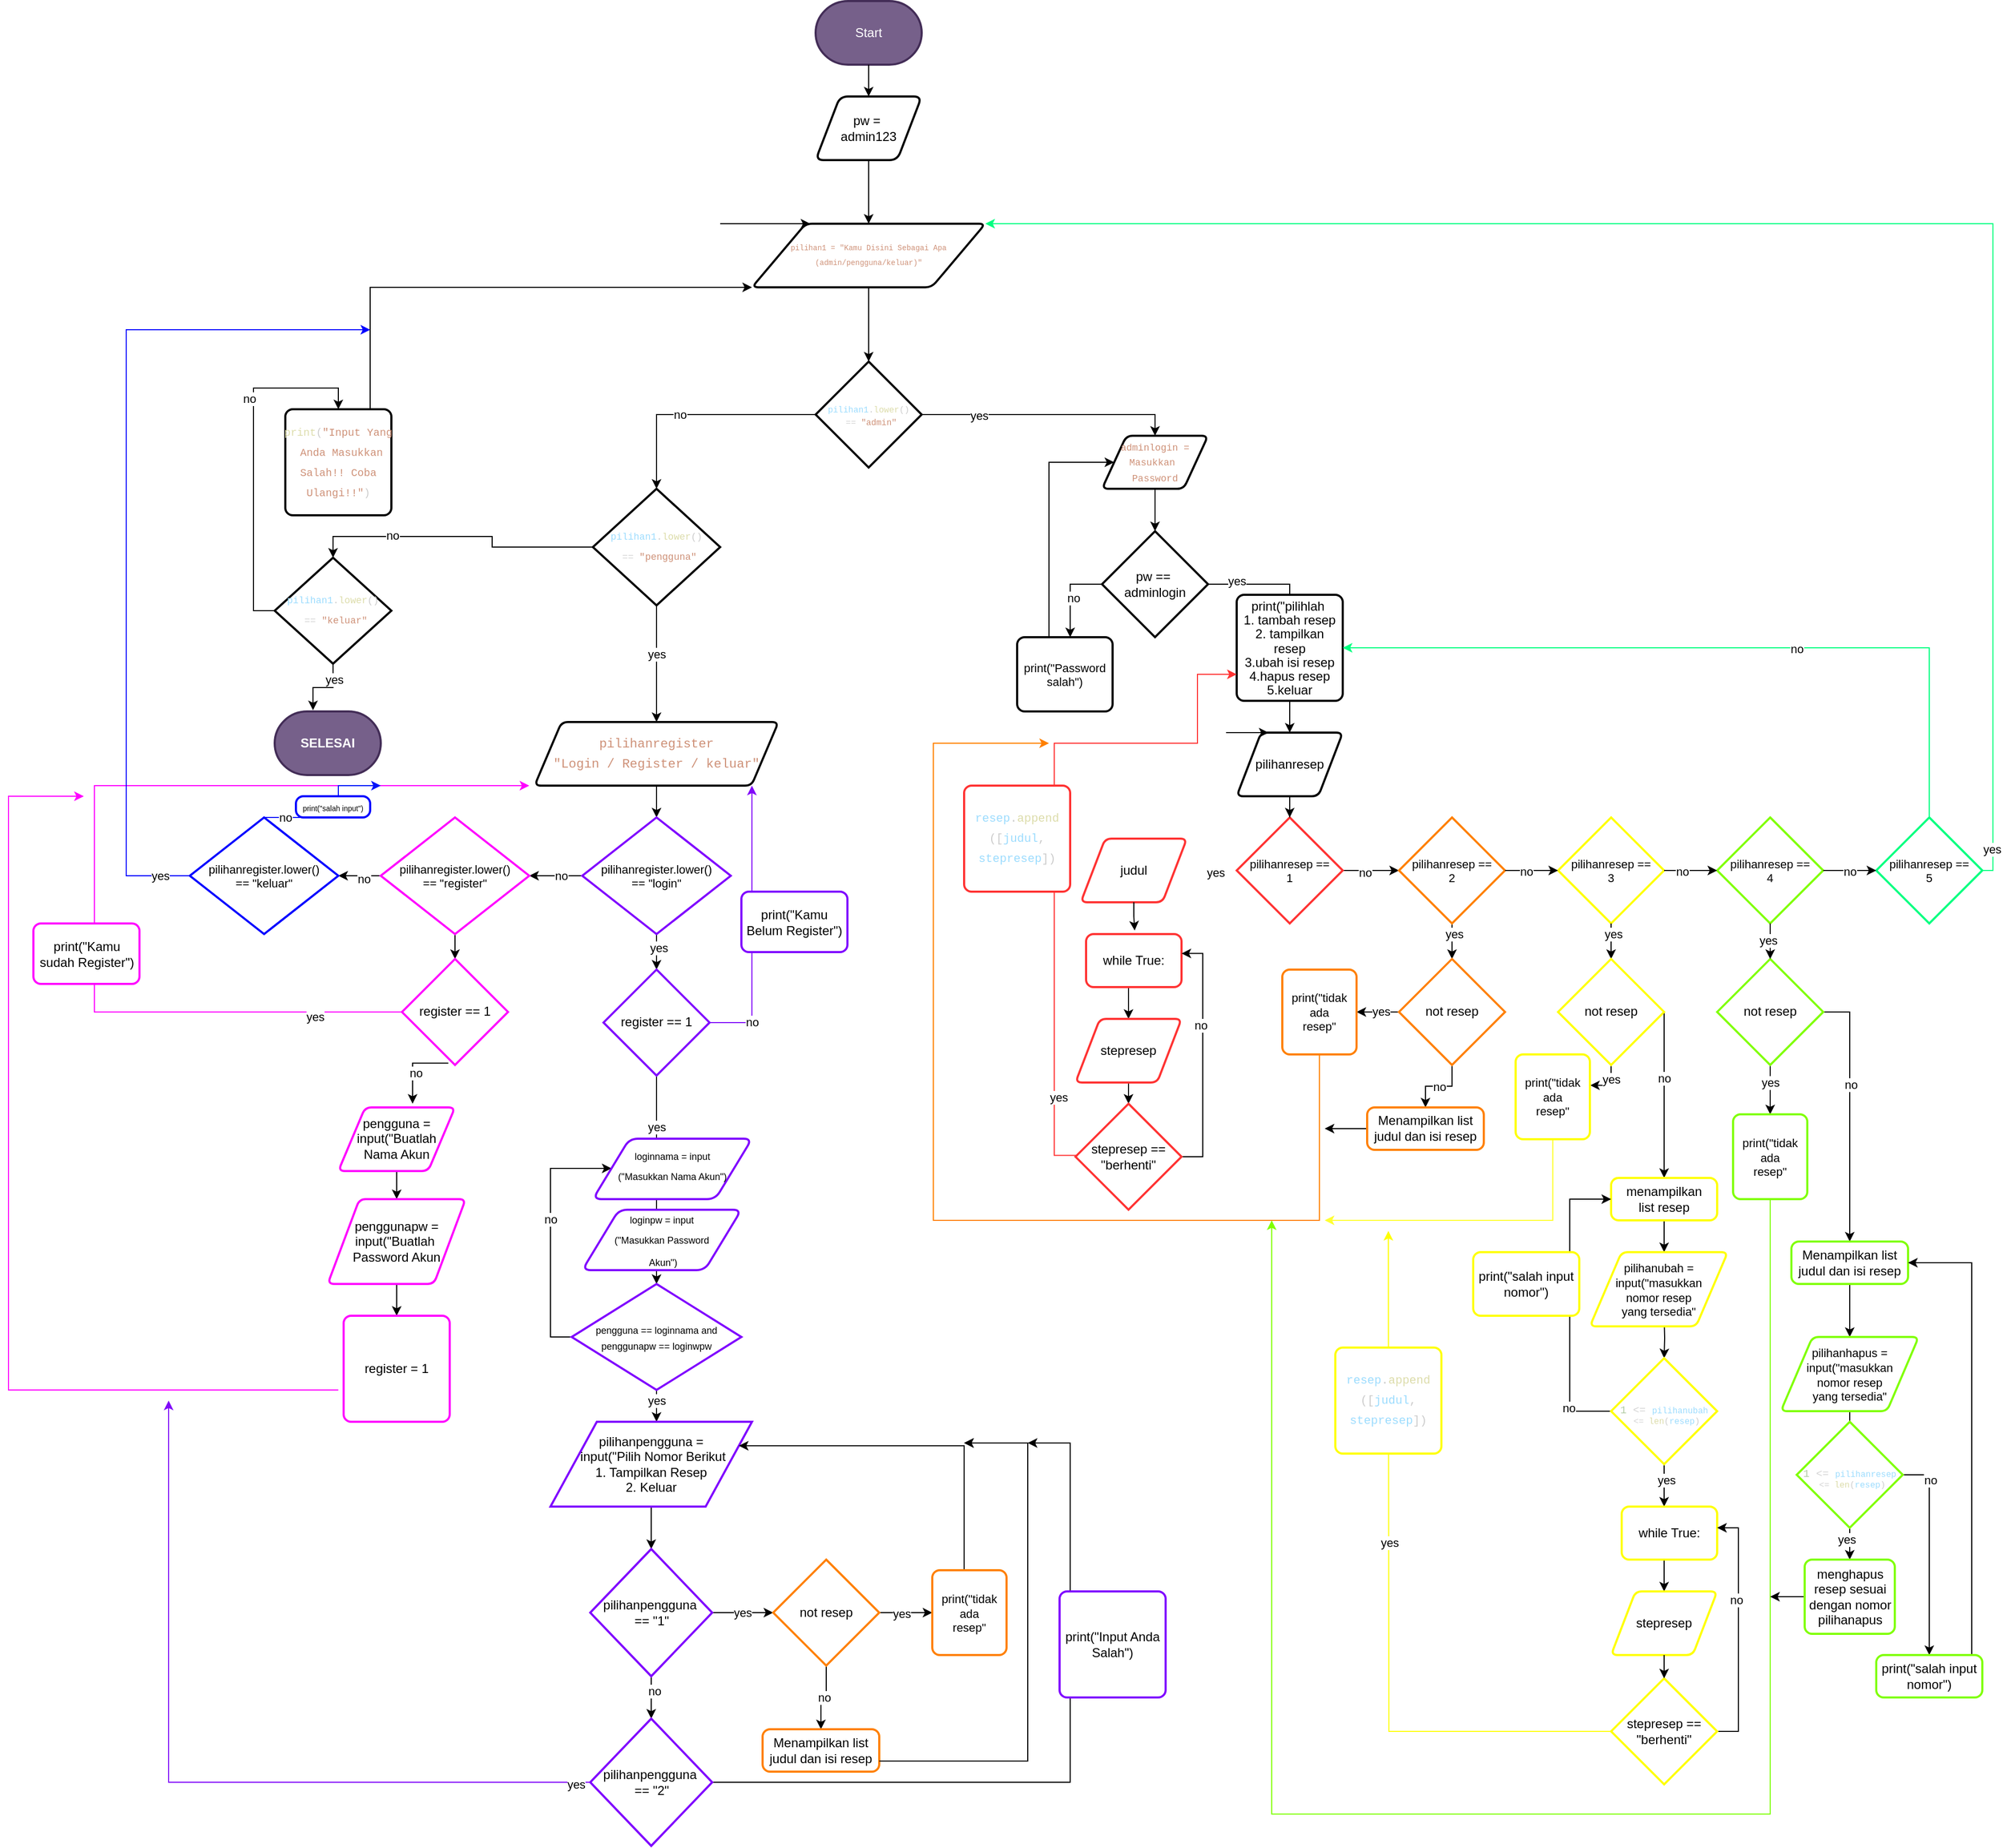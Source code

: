 <mxfile version="24.7.17">
  <diagram id="C5RBs43oDa-KdzZeNtuy" name="Page-1">
    <mxGraphModel dx="1843" dy="654" grid="1" gridSize="10" guides="1" tooltips="1" connect="1" arrows="1" fold="1" page="1" pageScale="1" pageWidth="827" pageHeight="1169" math="0" shadow="0">
      <root>
        <mxCell id="WIyWlLk6GJQsqaUBKTNV-0" />
        <mxCell id="WIyWlLk6GJQsqaUBKTNV-1" parent="WIyWlLk6GJQsqaUBKTNV-0" />
        <mxCell id="S6rZOHgfTXkQJhCgSUxU-4" style="edgeStyle=orthogonalEdgeStyle;rounded=0;orthogonalLoop=1;jettySize=auto;html=1;exitX=0.5;exitY=1;exitDx=0;exitDy=0;exitPerimeter=0;entryX=0.5;entryY=0;entryDx=0;entryDy=0;" edge="1" parent="WIyWlLk6GJQsqaUBKTNV-1" source="S6rZOHgfTXkQJhCgSUxU-21" target="S6rZOHgfTXkQJhCgSUxU-2">
          <mxGeometry relative="1" as="geometry" />
        </mxCell>
        <mxCell id="S6rZOHgfTXkQJhCgSUxU-1" value="Start" style="strokeWidth=2;html=1;shape=mxgraph.flowchart.terminator;whiteSpace=wrap;fillColor=#76608a;fontColor=#ffffff;strokeColor=#432D57;" vertex="1" parent="WIyWlLk6GJQsqaUBKTNV-1">
          <mxGeometry x="330" y="10" width="100" height="60" as="geometry" />
        </mxCell>
        <mxCell id="S6rZOHgfTXkQJhCgSUxU-3" style="edgeStyle=orthogonalEdgeStyle;rounded=0;orthogonalLoop=1;jettySize=auto;html=1;entryX=0.25;entryY=0;entryDx=0;entryDy=0;" edge="1" parent="WIyWlLk6GJQsqaUBKTNV-1" target="S6rZOHgfTXkQJhCgSUxU-2">
          <mxGeometry relative="1" as="geometry">
            <mxPoint x="260" y="240" as="targetPoint" />
            <mxPoint x="240" y="220" as="sourcePoint" />
            <Array as="points">
              <mxPoint x="290" y="220" />
              <mxPoint x="290" y="220" />
            </Array>
          </mxGeometry>
        </mxCell>
        <mxCell id="S6rZOHgfTXkQJhCgSUxU-2" value="&lt;div style=&quot;color: rgb(204, 204, 204); font-family: Consolas, &amp;quot;Courier New&amp;quot;, monospace; line-height: 188%; white-space: pre; font-size: 7px;&quot;&gt;&lt;div style=&quot;line-height: 188%;&quot;&gt;&lt;span style=&quot;color: #ce9178;&quot;&gt;pilihan1 = &quot;Kamu Disini Sebagai Apa&lt;/span&gt;&lt;/div&gt;&lt;div style=&quot;line-height: 188%;&quot;&gt;&lt;span style=&quot;color: #ce9178;&quot;&gt;(admin/pengguna/keluar)&quot;&lt;/span&gt;&lt;/div&gt;&lt;/div&gt;" style="shape=parallelogram;html=1;strokeWidth=2;perimeter=parallelogramPerimeter;whiteSpace=wrap;rounded=1;arcSize=12;size=0.23;labelBackgroundColor=none;" vertex="1" parent="WIyWlLk6GJQsqaUBKTNV-1">
          <mxGeometry x="270" y="220" width="220" height="60" as="geometry" />
        </mxCell>
        <mxCell id="S6rZOHgfTXkQJhCgSUxU-20" style="edgeStyle=orthogonalEdgeStyle;rounded=0;orthogonalLoop=1;jettySize=auto;html=1;exitX=1;exitY=0.5;exitDx=0;exitDy=0;exitPerimeter=0;entryX=0.5;entryY=0;entryDx=0;entryDy=0;" edge="1" parent="WIyWlLk6GJQsqaUBKTNV-1" source="S6rZOHgfTXkQJhCgSUxU-6" target="S6rZOHgfTXkQJhCgSUxU-19">
          <mxGeometry relative="1" as="geometry">
            <mxPoint x="460" y="400.455" as="targetPoint" />
          </mxGeometry>
        </mxCell>
        <mxCell id="S6rZOHgfTXkQJhCgSUxU-37" value="yes" style="edgeLabel;html=1;align=center;verticalAlign=middle;resizable=0;points=[];" vertex="1" connectable="0" parent="S6rZOHgfTXkQJhCgSUxU-20">
          <mxGeometry x="-0.552" y="-1" relative="1" as="geometry">
            <mxPoint as="offset" />
          </mxGeometry>
        </mxCell>
        <mxCell id="S6rZOHgfTXkQJhCgSUxU-6" value="&lt;font style=&quot;font-size: 8px;&quot;&gt;&lt;br&gt;&lt;/font&gt;&lt;div style=&quot;color: rgb(204, 204, 204); font-family: Consolas, &amp;quot;Courier New&amp;quot;, monospace; font-weight: normal; line-height: 150%; white-space: pre; font-size: 8px;&quot;&gt;&lt;div style=&quot;line-height: 150%;&quot;&gt;&lt;font style=&quot;font-size: 8px;&quot;&gt;&lt;span style=&quot;color: rgb(156, 220, 254);&quot;&gt;pilihan1&lt;/span&gt;&lt;span style=&quot;color: rgb(204, 204, 204);&quot;&gt;.&lt;/span&gt;&lt;span style=&quot;color: rgb(220, 220, 170);&quot;&gt;lower&lt;/span&gt;&lt;span style=&quot;color: rgb(204, 204, 204);&quot;&gt;()&lt;/span&gt;&lt;/font&gt;&lt;/div&gt;&lt;div style=&quot;line-height: 150%;&quot;&gt;&lt;font style=&quot;font-size: 8px;&quot;&gt;&lt;span style=&quot;color: rgb(204, 204, 204);&quot;&gt; &lt;/span&gt;&lt;span style=&quot;color: rgb(212, 212, 212);&quot;&gt;==&lt;/span&gt;&lt;span style=&quot;color: rgb(204, 204, 204);&quot;&gt; &lt;/span&gt;&lt;span style=&quot;color: rgb(206, 145, 120);&quot;&gt;&quot;admin&quot;&lt;/span&gt;&lt;/font&gt;&lt;/div&gt;&lt;/div&gt;&lt;font style=&quot;font-size: 5px;&quot;&gt;&lt;br&gt;&lt;/font&gt;" style="strokeWidth=2;html=1;shape=mxgraph.flowchart.decision;whiteSpace=wrap;fontSize=5;labelBackgroundColor=none;" vertex="1" parent="WIyWlLk6GJQsqaUBKTNV-1">
          <mxGeometry x="330" y="350" width="100" height="100" as="geometry" />
        </mxCell>
        <mxCell id="S6rZOHgfTXkQJhCgSUxU-7" style="edgeStyle=orthogonalEdgeStyle;rounded=0;orthogonalLoop=1;jettySize=auto;html=1;entryX=0.5;entryY=0;entryDx=0;entryDy=0;entryPerimeter=0;" edge="1" parent="WIyWlLk6GJQsqaUBKTNV-1" source="S6rZOHgfTXkQJhCgSUxU-2" target="S6rZOHgfTXkQJhCgSUxU-6">
          <mxGeometry relative="1" as="geometry" />
        </mxCell>
        <mxCell id="S6rZOHgfTXkQJhCgSUxU-8" value="&lt;div style=&quot;color: rgb(204, 204, 204); font-family: Consolas, &amp;quot;Courier New&amp;quot;, monospace; line-height: 19px; white-space: pre; font-size: 9px;&quot;&gt;&lt;span style=&quot;color: #9cdcfe;&quot;&gt;pilihan1&lt;/span&gt;.&lt;span style=&quot;color: #dcdcaa;&quot;&gt;lower&lt;/span&gt;()&lt;/div&gt;&lt;div style=&quot;color: rgb(204, 204, 204); font-family: Consolas, &amp;quot;Courier New&amp;quot;, monospace; line-height: 19px; white-space: pre; font-size: 9px;&quot;&gt; &lt;span style=&quot;color: #d4d4d4;&quot;&gt;==&lt;/span&gt; &lt;span style=&quot;color: #ce9178;&quot;&gt;&quot;pengguna&quot;&lt;/span&gt;&lt;/div&gt;" style="strokeWidth=2;html=1;shape=mxgraph.flowchart.decision;whiteSpace=wrap;labelBackgroundColor=none;" vertex="1" parent="WIyWlLk6GJQsqaUBKTNV-1">
          <mxGeometry x="120" y="470" width="120" height="110" as="geometry" />
        </mxCell>
        <mxCell id="S6rZOHgfTXkQJhCgSUxU-9" style="edgeStyle=orthogonalEdgeStyle;rounded=0;orthogonalLoop=1;jettySize=auto;html=1;entryX=0.5;entryY=0;entryDx=0;entryDy=0;entryPerimeter=0;" edge="1" parent="WIyWlLk6GJQsqaUBKTNV-1" source="S6rZOHgfTXkQJhCgSUxU-6" target="S6rZOHgfTXkQJhCgSUxU-8">
          <mxGeometry relative="1" as="geometry">
            <Array as="points">
              <mxPoint x="180" y="400" />
            </Array>
          </mxGeometry>
        </mxCell>
        <mxCell id="S6rZOHgfTXkQJhCgSUxU-10" value="no" style="edgeLabel;html=1;align=center;verticalAlign=middle;resizable=0;points=[];" vertex="1" connectable="0" parent="S6rZOHgfTXkQJhCgSUxU-9">
          <mxGeometry x="0.169" relative="1" as="geometry">
            <mxPoint as="offset" />
          </mxGeometry>
        </mxCell>
        <mxCell id="S6rZOHgfTXkQJhCgSUxU-16" style="edgeStyle=orthogonalEdgeStyle;rounded=0;orthogonalLoop=1;jettySize=auto;html=1;exitX=0;exitY=0.5;exitDx=0;exitDy=0;exitPerimeter=0;entryX=0.5;entryY=0;entryDx=0;entryDy=0;" edge="1" parent="WIyWlLk6GJQsqaUBKTNV-1" source="S6rZOHgfTXkQJhCgSUxU-11" target="S6rZOHgfTXkQJhCgSUxU-14">
          <mxGeometry relative="1" as="geometry" />
        </mxCell>
        <mxCell id="S6rZOHgfTXkQJhCgSUxU-17" value="no" style="edgeLabel;html=1;align=center;verticalAlign=middle;resizable=0;points=[];" vertex="1" connectable="0" parent="S6rZOHgfTXkQJhCgSUxU-16">
          <mxGeometry x="0.332" y="4" relative="1" as="geometry">
            <mxPoint as="offset" />
          </mxGeometry>
        </mxCell>
        <mxCell id="S6rZOHgfTXkQJhCgSUxU-11" value="&lt;div style=&quot;color: rgb(204, 204, 204); font-family: Consolas, &amp;quot;Courier New&amp;quot;, monospace; line-height: 19px; white-space: pre; font-size: 9px;&quot;&gt;&lt;span style=&quot;color: #9cdcfe;&quot;&gt;pilihan1&lt;/span&gt;.&lt;span style=&quot;color: #dcdcaa;&quot;&gt;lower&lt;/span&gt;()&lt;/div&gt;&lt;div style=&quot;color: rgb(204, 204, 204); font-family: Consolas, &amp;quot;Courier New&amp;quot;, monospace; line-height: 19px; white-space: pre; font-size: 9px;&quot;&gt; &lt;span style=&quot;color: #d4d4d4;&quot;&gt;==&lt;/span&gt; &lt;span style=&quot;color: #ce9178;&quot;&gt;&quot;keluar&quot;&lt;/span&gt;&lt;/div&gt;" style="strokeWidth=2;html=1;shape=mxgraph.flowchart.decision;whiteSpace=wrap;labelBackgroundColor=none;" vertex="1" parent="WIyWlLk6GJQsqaUBKTNV-1">
          <mxGeometry x="-180" y="535" width="110" height="100" as="geometry" />
        </mxCell>
        <mxCell id="S6rZOHgfTXkQJhCgSUxU-13" style="edgeStyle=orthogonalEdgeStyle;rounded=0;orthogonalLoop=1;jettySize=auto;html=1;entryX=0.5;entryY=0;entryDx=0;entryDy=0;entryPerimeter=0;exitX=0;exitY=0.5;exitDx=0;exitDy=0;exitPerimeter=0;" edge="1" parent="WIyWlLk6GJQsqaUBKTNV-1" source="S6rZOHgfTXkQJhCgSUxU-8" target="S6rZOHgfTXkQJhCgSUxU-11">
          <mxGeometry relative="1" as="geometry">
            <mxPoint x="-60" y="455" as="sourcePoint" />
          </mxGeometry>
        </mxCell>
        <mxCell id="S6rZOHgfTXkQJhCgSUxU-15" value="no" style="edgeLabel;html=1;align=center;verticalAlign=middle;resizable=0;points=[];" vertex="1" connectable="0" parent="S6rZOHgfTXkQJhCgSUxU-13">
          <mxGeometry x="0.448" y="-1" relative="1" as="geometry">
            <mxPoint as="offset" />
          </mxGeometry>
        </mxCell>
        <mxCell id="S6rZOHgfTXkQJhCgSUxU-18" style="edgeStyle=orthogonalEdgeStyle;rounded=0;orthogonalLoop=1;jettySize=auto;html=1;exitX=0.75;exitY=0;exitDx=0;exitDy=0;entryX=0;entryY=1;entryDx=0;entryDy=0;" edge="1" parent="WIyWlLk6GJQsqaUBKTNV-1" source="S6rZOHgfTXkQJhCgSUxU-14" target="S6rZOHgfTXkQJhCgSUxU-2">
          <mxGeometry relative="1" as="geometry">
            <mxPoint x="30" y="220" as="targetPoint" />
            <Array as="points">
              <mxPoint x="-90" y="395" />
              <mxPoint x="-90" y="280" />
            </Array>
          </mxGeometry>
        </mxCell>
        <mxCell id="S6rZOHgfTXkQJhCgSUxU-14" value="&lt;div style=&quot;color: rgb(204, 204, 204); font-family: Consolas, &amp;quot;Courier New&amp;quot;, monospace; line-height: 19px; white-space: pre; font-size: 10px;&quot;&gt;&lt;span style=&quot;color: #dcdcaa;&quot;&gt;print&lt;/span&gt;(&lt;span style=&quot;color: #ce9178;&quot;&gt;&quot;Input Yang&lt;/span&gt;&lt;/div&gt;&lt;div style=&quot;color: rgb(204, 204, 204); font-family: Consolas, &amp;quot;Courier New&amp;quot;, monospace; line-height: 19px; white-space: pre; font-size: 10px;&quot;&gt;&lt;span style=&quot;color: #ce9178;&quot;&gt; Anda Masukkan&lt;/span&gt;&lt;/div&gt;&lt;div style=&quot;color: rgb(204, 204, 204); font-family: Consolas, &amp;quot;Courier New&amp;quot;, monospace; line-height: 19px; white-space: pre; font-size: 10px;&quot;&gt;&lt;span style=&quot;color: #ce9178;&quot;&gt; Salah!! Coba &lt;/span&gt;&lt;/div&gt;&lt;div style=&quot;color: rgb(204, 204, 204); font-family: Consolas, &amp;quot;Courier New&amp;quot;, monospace; line-height: 19px; white-space: pre; font-size: 10px;&quot;&gt;&lt;span style=&quot;color: #ce9178;&quot;&gt;Ulangi!!&quot;&lt;/span&gt;)&lt;/div&gt;" style="rounded=1;whiteSpace=wrap;html=1;absoluteArcSize=1;arcSize=14;strokeWidth=2;labelBackgroundColor=none;" vertex="1" parent="WIyWlLk6GJQsqaUBKTNV-1">
          <mxGeometry x="-170" y="395" width="100" height="100" as="geometry" />
        </mxCell>
        <mxCell id="S6rZOHgfTXkQJhCgSUxU-19" value="&lt;div style=&quot;color: rgb(204, 204, 204); font-family: Consolas, &amp;quot;Courier New&amp;quot;, monospace; font-size: 14px; line-height: 90%; white-space: pre;&quot;&gt;&lt;span style=&quot;color: rgb(206, 145, 120); font-size: 9px;&quot;&gt;adminlogin =&lt;/span&gt;&lt;/div&gt;&lt;div style=&quot;color: rgb(204, 204, 204); font-family: Consolas, &amp;quot;Courier New&amp;quot;, monospace; font-size: 14px; line-height: 90%; white-space: pre;&quot;&gt;&lt;span style=&quot;color: rgb(206, 145, 120); font-size: 9px;&quot;&gt;Masukkan &lt;/span&gt;&lt;/div&gt;&lt;div style=&quot;color: rgb(204, 204, 204); font-family: Consolas, &amp;quot;Courier New&amp;quot;, monospace; font-size: 14px; line-height: 90%; white-space: pre;&quot;&gt;&lt;span style=&quot;color: rgb(206, 145, 120); font-size: 9px;&quot;&gt;Password&lt;/span&gt;&lt;/div&gt;" style="shape=parallelogram;html=1;strokeWidth=2;perimeter=parallelogramPerimeter;whiteSpace=wrap;rounded=1;arcSize=12;size=0.23;labelBackgroundColor=none;" vertex="1" parent="WIyWlLk6GJQsqaUBKTNV-1">
          <mxGeometry x="600" y="420" width="100" height="50" as="geometry" />
        </mxCell>
        <mxCell id="S6rZOHgfTXkQJhCgSUxU-22" value="" style="edgeStyle=orthogonalEdgeStyle;rounded=0;orthogonalLoop=1;jettySize=auto;html=1;exitX=0.5;exitY=1;exitDx=0;exitDy=0;exitPerimeter=0;entryX=0.5;entryY=0;entryDx=0;entryDy=0;" edge="1" parent="WIyWlLk6GJQsqaUBKTNV-1" source="S6rZOHgfTXkQJhCgSUxU-1" target="S6rZOHgfTXkQJhCgSUxU-21">
          <mxGeometry relative="1" as="geometry">
            <mxPoint x="380" y="70" as="sourcePoint" />
            <mxPoint x="380" y="220" as="targetPoint" />
          </mxGeometry>
        </mxCell>
        <mxCell id="S6rZOHgfTXkQJhCgSUxU-21" value="pw =&amp;nbsp;&lt;div&gt;admin123&lt;/div&gt;" style="shape=parallelogram;html=1;strokeWidth=2;perimeter=parallelogramPerimeter;whiteSpace=wrap;rounded=1;arcSize=15;size=0.23;" vertex="1" parent="WIyWlLk6GJQsqaUBKTNV-1">
          <mxGeometry x="330" y="100" width="100" height="60" as="geometry" />
        </mxCell>
        <mxCell id="S6rZOHgfTXkQJhCgSUxU-27" style="edgeStyle=orthogonalEdgeStyle;rounded=0;orthogonalLoop=1;jettySize=auto;html=1;entryX=0.5;entryY=0;entryDx=0;entryDy=0;" edge="1" parent="WIyWlLk6GJQsqaUBKTNV-1" source="S6rZOHgfTXkQJhCgSUxU-23">
          <mxGeometry relative="1" as="geometry">
            <mxPoint x="570" y="610" as="targetPoint" />
            <Array as="points">
              <mxPoint x="570" y="560" />
            </Array>
          </mxGeometry>
        </mxCell>
        <mxCell id="S6rZOHgfTXkQJhCgSUxU-29" value="no" style="edgeLabel;html=1;align=center;verticalAlign=middle;resizable=0;points=[];" vertex="1" connectable="0" parent="S6rZOHgfTXkQJhCgSUxU-27">
          <mxGeometry x="0.08" y="3" relative="1" as="geometry">
            <mxPoint as="offset" />
          </mxGeometry>
        </mxCell>
        <mxCell id="S6rZOHgfTXkQJhCgSUxU-33" style="edgeStyle=orthogonalEdgeStyle;rounded=0;orthogonalLoop=1;jettySize=auto;html=1;exitX=1;exitY=0.5;exitDx=0;exitDy=0;exitPerimeter=0;entryX=0.5;entryY=0;entryDx=0;entryDy=0;" edge="1" parent="WIyWlLk6GJQsqaUBKTNV-1" source="S6rZOHgfTXkQJhCgSUxU-23" target="S6rZOHgfTXkQJhCgSUxU-32">
          <mxGeometry relative="1" as="geometry">
            <mxPoint x="770" y="560.455" as="targetPoint" />
          </mxGeometry>
        </mxCell>
        <mxCell id="S6rZOHgfTXkQJhCgSUxU-38" value="yes" style="edgeLabel;html=1;align=center;verticalAlign=middle;resizable=0;points=[];" vertex="1" connectable="0" parent="S6rZOHgfTXkQJhCgSUxU-33">
          <mxGeometry x="-0.757" y="3" relative="1" as="geometry">
            <mxPoint as="offset" />
          </mxGeometry>
        </mxCell>
        <mxCell id="S6rZOHgfTXkQJhCgSUxU-23" value="pw ==&amp;nbsp;&lt;div&gt;adminlogin&lt;/div&gt;" style="strokeWidth=2;html=1;shape=mxgraph.flowchart.decision;whiteSpace=wrap;" vertex="1" parent="WIyWlLk6GJQsqaUBKTNV-1">
          <mxGeometry x="600" y="510" width="100" height="100" as="geometry" />
        </mxCell>
        <mxCell id="S6rZOHgfTXkQJhCgSUxU-24" style="edgeStyle=orthogonalEdgeStyle;rounded=0;orthogonalLoop=1;jettySize=auto;html=1;entryX=0.5;entryY=0;entryDx=0;entryDy=0;entryPerimeter=0;" edge="1" parent="WIyWlLk6GJQsqaUBKTNV-1" source="S6rZOHgfTXkQJhCgSUxU-19" target="S6rZOHgfTXkQJhCgSUxU-23">
          <mxGeometry relative="1" as="geometry" />
        </mxCell>
        <mxCell id="S6rZOHgfTXkQJhCgSUxU-28" style="edgeStyle=orthogonalEdgeStyle;rounded=0;orthogonalLoop=1;jettySize=auto;html=1;exitX=0.25;exitY=0;exitDx=0;exitDy=0;entryX=0;entryY=0.5;entryDx=0;entryDy=0;" edge="1" parent="WIyWlLk6GJQsqaUBKTNV-1" target="S6rZOHgfTXkQJhCgSUxU-19">
          <mxGeometry relative="1" as="geometry">
            <mxPoint x="549.818" y="450.0" as="targetPoint" />
            <mxPoint x="550" y="610" as="sourcePoint" />
            <Array as="points">
              <mxPoint x="550" y="445" />
            </Array>
          </mxGeometry>
        </mxCell>
        <mxCell id="S6rZOHgfTXkQJhCgSUxU-32" value="pilihanresep" style="shape=parallelogram;html=1;strokeWidth=2;perimeter=parallelogramPerimeter;whiteSpace=wrap;rounded=1;arcSize=12;size=0.23;" vertex="1" parent="WIyWlLk6GJQsqaUBKTNV-1">
          <mxGeometry x="727" y="700" width="100" height="60" as="geometry" />
        </mxCell>
        <mxCell id="S6rZOHgfTXkQJhCgSUxU-35" value="" style="edgeStyle=none;orthogonalLoop=1;jettySize=auto;html=1;rounded=0;" edge="1" parent="WIyWlLk6GJQsqaUBKTNV-1">
          <mxGeometry width="100" relative="1" as="geometry">
            <mxPoint x="717" y="700" as="sourcePoint" />
            <mxPoint x="757" y="700" as="targetPoint" />
            <Array as="points" />
          </mxGeometry>
        </mxCell>
        <mxCell id="S6rZOHgfTXkQJhCgSUxU-36" value="&lt;font style=&quot;font-size: 12px;&quot;&gt;print(&quot;pilihlah&amp;nbsp;&lt;/font&gt;&lt;div style=&quot;line-height: 110%;&quot;&gt;&lt;font style=&quot;font-size: 12px;&quot;&gt;1. tambah resep&lt;/font&gt;&lt;/div&gt;&lt;div style=&quot;line-height: 110%;&quot;&gt;&lt;font style=&quot;font-size: 12px;&quot;&gt;2. tampilkan resep&lt;/font&gt;&lt;/div&gt;&lt;div style=&quot;line-height: 110%;&quot;&gt;&lt;font style=&quot;font-size: 12px;&quot;&gt;3.ubah isi resep&lt;/font&gt;&lt;/div&gt;&lt;div style=&quot;line-height: 110%;&quot;&gt;&lt;font style=&quot;font-size: 12px;&quot;&gt;4.hapus resep&lt;/font&gt;&lt;/div&gt;&lt;div style=&quot;line-height: 110%;&quot;&gt;&lt;font style=&quot;font-size: 12px;&quot;&gt;5.keluar&lt;/font&gt;&lt;/div&gt;" style="rounded=1;whiteSpace=wrap;html=1;absoluteArcSize=1;arcSize=14;strokeWidth=2;" vertex="1" parent="WIyWlLk6GJQsqaUBKTNV-1">
          <mxGeometry x="727" y="570" width="100" height="100" as="geometry" />
        </mxCell>
        <mxCell id="S6rZOHgfTXkQJhCgSUxU-41" style="edgeStyle=orthogonalEdgeStyle;rounded=0;orthogonalLoop=1;jettySize=auto;html=1;labelBorderColor=none;textShadow=0;strokeColor=#FFFFFF;" edge="1" parent="WIyWlLk6GJQsqaUBKTNV-1" source="S6rZOHgfTXkQJhCgSUxU-39">
          <mxGeometry relative="1" as="geometry">
            <mxPoint x="670" y="830" as="targetPoint" />
          </mxGeometry>
        </mxCell>
        <mxCell id="S6rZOHgfTXkQJhCgSUxU-42" value="yes" style="edgeLabel;html=1;align=center;verticalAlign=middle;resizable=0;points=[];" vertex="1" connectable="0" parent="S6rZOHgfTXkQJhCgSUxU-41">
          <mxGeometry x="-0.282" y="2" relative="1" as="geometry">
            <mxPoint as="offset" />
          </mxGeometry>
        </mxCell>
        <mxCell id="S6rZOHgfTXkQJhCgSUxU-63" style="edgeStyle=orthogonalEdgeStyle;rounded=0;orthogonalLoop=1;jettySize=auto;html=1;exitX=1;exitY=0.5;exitDx=0;exitDy=0;exitPerimeter=0;" edge="1" parent="WIyWlLk6GJQsqaUBKTNV-1" source="S6rZOHgfTXkQJhCgSUxU-39" target="S6rZOHgfTXkQJhCgSUxU-62">
          <mxGeometry relative="1" as="geometry" />
        </mxCell>
        <mxCell id="S6rZOHgfTXkQJhCgSUxU-64" value="no" style="edgeLabel;html=1;align=center;verticalAlign=middle;resizable=0;points=[];" vertex="1" connectable="0" parent="S6rZOHgfTXkQJhCgSUxU-63">
          <mxGeometry x="-0.204" y="-2" relative="1" as="geometry">
            <mxPoint as="offset" />
          </mxGeometry>
        </mxCell>
        <mxCell id="S6rZOHgfTXkQJhCgSUxU-39" value="&lt;font style=&quot;font-size: 11px;&quot;&gt;pilihanresep ==&lt;/font&gt;&lt;div style=&quot;font-size: 11px;&quot;&gt;&lt;font style=&quot;font-size: 11px;&quot;&gt;1&lt;/font&gt;&lt;/div&gt;" style="strokeWidth=2;html=1;shape=mxgraph.flowchart.decision;whiteSpace=wrap;labelBorderColor=none;textShadow=0;strokeColor=#FF3333;" vertex="1" parent="WIyWlLk6GJQsqaUBKTNV-1">
          <mxGeometry x="727" y="780" width="100" height="100" as="geometry" />
        </mxCell>
        <mxCell id="S6rZOHgfTXkQJhCgSUxU-40" style="edgeStyle=orthogonalEdgeStyle;rounded=0;orthogonalLoop=1;jettySize=auto;html=1;entryX=0.5;entryY=0;entryDx=0;entryDy=0;entryPerimeter=0;" edge="1" parent="WIyWlLk6GJQsqaUBKTNV-1" source="S6rZOHgfTXkQJhCgSUxU-32" target="S6rZOHgfTXkQJhCgSUxU-39">
          <mxGeometry relative="1" as="geometry" />
        </mxCell>
        <mxCell id="S6rZOHgfTXkQJhCgSUxU-43" value="judul" style="shape=parallelogram;html=1;strokeWidth=2;perimeter=parallelogramPerimeter;whiteSpace=wrap;rounded=1;arcSize=12;size=0.23;labelBorderColor=none;textShadow=0;strokeColor=#FF3333;" vertex="1" parent="WIyWlLk6GJQsqaUBKTNV-1">
          <mxGeometry x="580" y="800" width="100" height="60" as="geometry" />
        </mxCell>
        <mxCell id="S6rZOHgfTXkQJhCgSUxU-44" value="&lt;font style=&quot;font-size: 11px;&quot;&gt;print(&quot;Password&lt;/font&gt;&lt;div style=&quot;font-size: 11px;&quot;&gt;salah&quot;)&lt;/div&gt;" style="rounded=1;whiteSpace=wrap;html=1;absoluteArcSize=1;arcSize=14;strokeWidth=2;" vertex="1" parent="WIyWlLk6GJQsqaUBKTNV-1">
          <mxGeometry x="520" y="610" width="90" height="70" as="geometry" />
        </mxCell>
        <mxCell id="S6rZOHgfTXkQJhCgSUxU-54" style="edgeStyle=orthogonalEdgeStyle;rounded=0;orthogonalLoop=1;jettySize=auto;html=1;exitX=0.5;exitY=1;exitDx=0;exitDy=0;entryX=0.5;entryY=0;entryDx=0;entryDy=0;" edge="1" parent="WIyWlLk6GJQsqaUBKTNV-1" source="S6rZOHgfTXkQJhCgSUxU-46" target="S6rZOHgfTXkQJhCgSUxU-53">
          <mxGeometry relative="1" as="geometry" />
        </mxCell>
        <mxCell id="S6rZOHgfTXkQJhCgSUxU-46" value="while True:" style="rounded=1;whiteSpace=wrap;html=1;absoluteArcSize=1;arcSize=14;strokeWidth=2;labelBorderColor=none;textShadow=0;strokeColor=#FF3333;" vertex="1" parent="WIyWlLk6GJQsqaUBKTNV-1">
          <mxGeometry x="585" y="890" width="90" height="50" as="geometry" />
        </mxCell>
        <mxCell id="S6rZOHgfTXkQJhCgSUxU-51" style="edgeStyle=orthogonalEdgeStyle;rounded=0;orthogonalLoop=1;jettySize=auto;html=1;exitX=0.5;exitY=1;exitDx=0;exitDy=0;entryX=0.509;entryY=-0.067;entryDx=0;entryDy=0;entryPerimeter=0;" edge="1" parent="WIyWlLk6GJQsqaUBKTNV-1" source="S6rZOHgfTXkQJhCgSUxU-43" target="S6rZOHgfTXkQJhCgSUxU-46">
          <mxGeometry relative="1" as="geometry">
            <Array as="points">
              <mxPoint x="630" y="873" />
              <mxPoint x="631" y="873" />
            </Array>
          </mxGeometry>
        </mxCell>
        <mxCell id="S6rZOHgfTXkQJhCgSUxU-56" value="" style="edgeStyle=orthogonalEdgeStyle;rounded=0;orthogonalLoop=1;jettySize=auto;html=1;" edge="1" parent="WIyWlLk6GJQsqaUBKTNV-1" source="S6rZOHgfTXkQJhCgSUxU-53" target="S6rZOHgfTXkQJhCgSUxU-55">
          <mxGeometry relative="1" as="geometry" />
        </mxCell>
        <mxCell id="S6rZOHgfTXkQJhCgSUxU-53" value="stepresep" style="shape=parallelogram;html=1;strokeWidth=2;perimeter=parallelogramPerimeter;whiteSpace=wrap;rounded=1;arcSize=12;size=0.23;labelBorderColor=none;textShadow=0;strokeColor=#FF3333;" vertex="1" parent="WIyWlLk6GJQsqaUBKTNV-1">
          <mxGeometry x="575" y="970" width="100" height="60" as="geometry" />
        </mxCell>
        <mxCell id="S6rZOHgfTXkQJhCgSUxU-57" style="edgeStyle=orthogonalEdgeStyle;rounded=0;orthogonalLoop=1;jettySize=auto;html=1;entryX=1;entryY=0.366;entryDx=0;entryDy=0;entryPerimeter=0;" edge="1" parent="WIyWlLk6GJQsqaUBKTNV-1" source="S6rZOHgfTXkQJhCgSUxU-55" target="S6rZOHgfTXkQJhCgSUxU-46">
          <mxGeometry relative="1" as="geometry">
            <mxPoint x="700" y="910" as="targetPoint" />
            <Array as="points">
              <mxPoint x="695" y="1100" />
              <mxPoint x="695" y="908" />
            </Array>
          </mxGeometry>
        </mxCell>
        <mxCell id="S6rZOHgfTXkQJhCgSUxU-58" value="no" style="edgeLabel;html=1;align=center;verticalAlign=middle;resizable=0;points=[];" vertex="1" connectable="0" parent="S6rZOHgfTXkQJhCgSUxU-57">
          <mxGeometry x="0.242" y="2" relative="1" as="geometry">
            <mxPoint as="offset" />
          </mxGeometry>
        </mxCell>
        <mxCell id="S6rZOHgfTXkQJhCgSUxU-59" style="edgeStyle=orthogonalEdgeStyle;rounded=0;orthogonalLoop=1;jettySize=auto;html=1;exitX=0.055;exitY=0.487;exitDx=0;exitDy=0;exitPerimeter=0;entryX=0;entryY=0.75;entryDx=0;entryDy=0;strokeColor=#FF3333;" edge="1" parent="WIyWlLk6GJQsqaUBKTNV-1" source="S6rZOHgfTXkQJhCgSUxU-55" target="S6rZOHgfTXkQJhCgSUxU-36">
          <mxGeometry relative="1" as="geometry">
            <mxPoint x="550" y="700" as="targetPoint" />
            <Array as="points">
              <mxPoint x="555" y="1099" />
              <mxPoint x="555" y="710" />
              <mxPoint x="690" y="710" />
              <mxPoint x="690" y="645" />
            </Array>
          </mxGeometry>
        </mxCell>
        <mxCell id="S6rZOHgfTXkQJhCgSUxU-123" value="yes" style="edgeLabel;html=1;align=center;verticalAlign=middle;resizable=0;points=[];" vertex="1" connectable="0" parent="S6rZOHgfTXkQJhCgSUxU-59">
          <mxGeometry x="-0.755" y="-4" relative="1" as="geometry">
            <mxPoint as="offset" />
          </mxGeometry>
        </mxCell>
        <mxCell id="S6rZOHgfTXkQJhCgSUxU-55" value="stepresep ==&lt;div&gt;&quot;berhenti&quot;&lt;/div&gt;" style="strokeWidth=2;html=1;shape=mxgraph.flowchart.decision;whiteSpace=wrap;labelBorderColor=none;textShadow=0;strokeColor=#FF3333;" vertex="1" parent="WIyWlLk6GJQsqaUBKTNV-1">
          <mxGeometry x="575" y="1050" width="100" height="100" as="geometry" />
        </mxCell>
        <mxCell id="S6rZOHgfTXkQJhCgSUxU-61" value="&lt;div style=&quot;color: rgb(204, 204, 204); font-family: Consolas, &amp;quot;Courier New&amp;quot;, monospace; line-height: 19px; white-space: pre; font-size: 11px;&quot;&gt;&lt;span style=&quot;color: #9cdcfe;&quot;&gt;resep&lt;/span&gt;.&lt;span style=&quot;color: #dcdcaa;&quot;&gt;append&lt;/span&gt;&lt;/div&gt;&lt;div style=&quot;color: rgb(204, 204, 204); font-family: Consolas, &amp;quot;Courier New&amp;quot;, monospace; line-height: 19px; white-space: pre; font-size: 11px;&quot;&gt;([&lt;span style=&quot;color: #9cdcfe;&quot;&gt;judul&lt;/span&gt;,&lt;/div&gt;&lt;div style=&quot;color: rgb(204, 204, 204); font-family: Consolas, &amp;quot;Courier New&amp;quot;, monospace; line-height: 19px; white-space: pre; font-size: 11px;&quot;&gt;&lt;span style=&quot;color: #9cdcfe;&quot;&gt;stepresep&lt;/span&gt;])&lt;/div&gt;" style="rounded=1;whiteSpace=wrap;html=1;absoluteArcSize=1;arcSize=14;strokeWidth=2;labelBackgroundColor=none;labelBorderColor=none;textShadow=0;strokeColor=#FF3333;" vertex="1" parent="WIyWlLk6GJQsqaUBKTNV-1">
          <mxGeometry x="470" y="750" width="100" height="100" as="geometry" />
        </mxCell>
        <mxCell id="S6rZOHgfTXkQJhCgSUxU-69" value="" style="edgeStyle=orthogonalEdgeStyle;rounded=0;orthogonalLoop=1;jettySize=auto;html=1;" edge="1" parent="WIyWlLk6GJQsqaUBKTNV-1" source="S6rZOHgfTXkQJhCgSUxU-62" target="S6rZOHgfTXkQJhCgSUxU-65">
          <mxGeometry relative="1" as="geometry" />
        </mxCell>
        <mxCell id="S6rZOHgfTXkQJhCgSUxU-77" value="yes" style="edgeLabel;html=1;align=center;verticalAlign=middle;resizable=0;points=[];" vertex="1" connectable="0" parent="S6rZOHgfTXkQJhCgSUxU-69">
          <mxGeometry x="-0.578" y="2" relative="1" as="geometry">
            <mxPoint as="offset" />
          </mxGeometry>
        </mxCell>
        <mxCell id="S6rZOHgfTXkQJhCgSUxU-62" value="&lt;font style=&quot;font-size: 11px;&quot;&gt;pilihanresep ==&lt;/font&gt;&lt;div style=&quot;font-size: 11px;&quot;&gt;&lt;font style=&quot;font-size: 11px;&quot;&gt;2&lt;/font&gt;&lt;/div&gt;" style="strokeWidth=2;html=1;shape=mxgraph.flowchart.decision;whiteSpace=wrap;strokeColor=#FF8000;" vertex="1" parent="WIyWlLk6GJQsqaUBKTNV-1">
          <mxGeometry x="880" y="780" width="100" height="100" as="geometry" />
        </mxCell>
        <mxCell id="S6rZOHgfTXkQJhCgSUxU-66" style="edgeStyle=orthogonalEdgeStyle;rounded=0;orthogonalLoop=1;jettySize=auto;html=1;" edge="1" parent="WIyWlLk6GJQsqaUBKTNV-1" source="S6rZOHgfTXkQJhCgSUxU-65">
          <mxGeometry relative="1" as="geometry">
            <mxPoint x="840" y="963.48" as="targetPoint" />
          </mxGeometry>
        </mxCell>
        <mxCell id="S6rZOHgfTXkQJhCgSUxU-70" value="yes" style="edgeLabel;html=1;align=center;verticalAlign=middle;resizable=0;points=[];" vertex="1" connectable="0" parent="S6rZOHgfTXkQJhCgSUxU-66">
          <mxGeometry x="-0.153" y="-1" relative="1" as="geometry">
            <mxPoint as="offset" />
          </mxGeometry>
        </mxCell>
        <mxCell id="S6rZOHgfTXkQJhCgSUxU-72" value="" style="edgeStyle=orthogonalEdgeStyle;rounded=0;orthogonalLoop=1;jettySize=auto;html=1;" edge="1" parent="WIyWlLk6GJQsqaUBKTNV-1" source="S6rZOHgfTXkQJhCgSUxU-65" target="S6rZOHgfTXkQJhCgSUxU-71">
          <mxGeometry relative="1" as="geometry" />
        </mxCell>
        <mxCell id="S6rZOHgfTXkQJhCgSUxU-134" value="no" style="edgeLabel;html=1;align=center;verticalAlign=middle;resizable=0;points=[];" vertex="1" connectable="0" parent="S6rZOHgfTXkQJhCgSUxU-72">
          <mxGeometry x="-0.015" relative="1" as="geometry">
            <mxPoint as="offset" />
          </mxGeometry>
        </mxCell>
        <mxCell id="S6rZOHgfTXkQJhCgSUxU-65" value="not resep" style="strokeWidth=2;html=1;shape=mxgraph.flowchart.decision;whiteSpace=wrap;strokeColor=#FF8000;" vertex="1" parent="WIyWlLk6GJQsqaUBKTNV-1">
          <mxGeometry x="880" y="913.48" width="100" height="100" as="geometry" />
        </mxCell>
        <mxCell id="S6rZOHgfTXkQJhCgSUxU-68" style="edgeStyle=orthogonalEdgeStyle;rounded=0;orthogonalLoop=1;jettySize=auto;html=1;strokeColor=#FF8000;" edge="1" parent="WIyWlLk6GJQsqaUBKTNV-1" source="S6rZOHgfTXkQJhCgSUxU-67">
          <mxGeometry relative="1" as="geometry">
            <mxPoint x="550" y="710" as="targetPoint" />
            <Array as="points">
              <mxPoint x="805" y="1160" />
              <mxPoint x="441" y="1160" />
              <mxPoint x="441" y="710" />
            </Array>
          </mxGeometry>
        </mxCell>
        <mxCell id="S6rZOHgfTXkQJhCgSUxU-67" value="&lt;font style=&quot;font-size: 11px;&quot;&gt;print(&quot;tidak ada&lt;/font&gt;&lt;div style=&quot;font-size: 11px;&quot;&gt;&lt;font style=&quot;font-size: 11px;&quot;&gt;resep&quot;&lt;/font&gt;&lt;/div&gt;" style="rounded=1;whiteSpace=wrap;html=1;absoluteArcSize=1;arcSize=14;strokeWidth=2;strokeColor=#FF8000;" vertex="1" parent="WIyWlLk6GJQsqaUBKTNV-1">
          <mxGeometry x="770" y="923.48" width="70" height="80" as="geometry" />
        </mxCell>
        <mxCell id="S6rZOHgfTXkQJhCgSUxU-74" style="edgeStyle=orthogonalEdgeStyle;rounded=0;orthogonalLoop=1;jettySize=auto;html=1;" edge="1" parent="WIyWlLk6GJQsqaUBKTNV-1" source="S6rZOHgfTXkQJhCgSUxU-71">
          <mxGeometry relative="1" as="geometry">
            <mxPoint x="810" y="1073.48" as="targetPoint" />
          </mxGeometry>
        </mxCell>
        <mxCell id="S6rZOHgfTXkQJhCgSUxU-71" value="Menampilkan list&lt;div&gt;judul dan isi resep&lt;/div&gt;" style="rounded=1;whiteSpace=wrap;html=1;absoluteArcSize=1;arcSize=14;strokeWidth=2;strokeColor=#FF8000;" vertex="1" parent="WIyWlLk6GJQsqaUBKTNV-1">
          <mxGeometry x="850" y="1053.48" width="110" height="40" as="geometry" />
        </mxCell>
        <mxCell id="S6rZOHgfTXkQJhCgSUxU-75" value="&lt;font style=&quot;font-size: 11px;&quot;&gt;pilihanresep ==&lt;/font&gt;&lt;div style=&quot;font-size: 11px;&quot;&gt;&lt;font style=&quot;font-size: 11px;&quot;&gt;3&lt;/font&gt;&lt;/div&gt;" style="strokeWidth=2;html=1;shape=mxgraph.flowchart.decision;whiteSpace=wrap;strokeColor=#FFFF00;" vertex="1" parent="WIyWlLk6GJQsqaUBKTNV-1">
          <mxGeometry x="1030" y="780" width="100" height="100" as="geometry" />
        </mxCell>
        <mxCell id="S6rZOHgfTXkQJhCgSUxU-76" style="edgeStyle=orthogonalEdgeStyle;rounded=0;orthogonalLoop=1;jettySize=auto;html=1;entryX=0;entryY=0.5;entryDx=0;entryDy=0;entryPerimeter=0;" edge="1" parent="WIyWlLk6GJQsqaUBKTNV-1" source="S6rZOHgfTXkQJhCgSUxU-62" target="S6rZOHgfTXkQJhCgSUxU-75">
          <mxGeometry relative="1" as="geometry" />
        </mxCell>
        <mxCell id="S6rZOHgfTXkQJhCgSUxU-78" value="no" style="edgeLabel;html=1;align=center;verticalAlign=middle;resizable=0;points=[];" vertex="1" connectable="0" parent="S6rZOHgfTXkQJhCgSUxU-76">
          <mxGeometry x="-0.224" y="-1" relative="1" as="geometry">
            <mxPoint as="offset" />
          </mxGeometry>
        </mxCell>
        <mxCell id="S6rZOHgfTXkQJhCgSUxU-83" value="" style="edgeStyle=orthogonalEdgeStyle;rounded=0;orthogonalLoop=1;jettySize=auto;html=1;exitX=0.5;exitY=1;exitDx=0;exitDy=0;exitPerimeter=0;" edge="1" parent="WIyWlLk6GJQsqaUBKTNV-1" target="S6rZOHgfTXkQJhCgSUxU-87" source="S6rZOHgfTXkQJhCgSUxU-75">
          <mxGeometry relative="1" as="geometry">
            <mxPoint x="1090" y="900" as="sourcePoint" />
          </mxGeometry>
        </mxCell>
        <mxCell id="S6rZOHgfTXkQJhCgSUxU-84" value="yes" style="edgeLabel;html=1;align=center;verticalAlign=middle;resizable=0;points=[];" vertex="1" connectable="0" parent="S6rZOHgfTXkQJhCgSUxU-83">
          <mxGeometry x="-0.578" y="2" relative="1" as="geometry">
            <mxPoint as="offset" />
          </mxGeometry>
        </mxCell>
        <mxCell id="S6rZOHgfTXkQJhCgSUxU-85" style="edgeStyle=orthogonalEdgeStyle;rounded=0;orthogonalLoop=1;jettySize=auto;html=1;entryX=1.004;entryY=0.365;entryDx=0;entryDy=0;entryPerimeter=0;" edge="1" parent="WIyWlLk6GJQsqaUBKTNV-1" source="S6rZOHgfTXkQJhCgSUxU-87" target="S6rZOHgfTXkQJhCgSUxU-88">
          <mxGeometry relative="1" as="geometry">
            <mxPoint x="1140" y="953.48" as="targetPoint" />
            <Array as="points">
              <mxPoint x="1080" y="1033" />
            </Array>
          </mxGeometry>
        </mxCell>
        <mxCell id="S6rZOHgfTXkQJhCgSUxU-86" value="yes" style="edgeLabel;html=1;align=center;verticalAlign=middle;resizable=0;points=[];" vertex="1" connectable="0" parent="S6rZOHgfTXkQJhCgSUxU-85">
          <mxGeometry x="-0.153" y="-1" relative="1" as="geometry">
            <mxPoint x="1" y="-3" as="offset" />
          </mxGeometry>
        </mxCell>
        <mxCell id="S6rZOHgfTXkQJhCgSUxU-90" style="edgeStyle=orthogonalEdgeStyle;rounded=0;orthogonalLoop=1;jettySize=auto;html=1;exitX=1;exitY=0.5;exitDx=0;exitDy=0;exitPerimeter=0;" edge="1" parent="WIyWlLk6GJQsqaUBKTNV-1" source="S6rZOHgfTXkQJhCgSUxU-87">
          <mxGeometry relative="1" as="geometry">
            <mxPoint x="1130" y="1120" as="targetPoint" />
            <Array as="points">
              <mxPoint x="1130" y="1100" />
              <mxPoint x="1130" y="1100" />
            </Array>
          </mxGeometry>
        </mxCell>
        <mxCell id="S6rZOHgfTXkQJhCgSUxU-136" value="no" style="edgeLabel;html=1;align=center;verticalAlign=middle;resizable=0;points=[];" vertex="1" connectable="0" parent="S6rZOHgfTXkQJhCgSUxU-90">
          <mxGeometry x="-0.21" relative="1" as="geometry">
            <mxPoint as="offset" />
          </mxGeometry>
        </mxCell>
        <mxCell id="S6rZOHgfTXkQJhCgSUxU-87" value="not resep" style="strokeWidth=2;html=1;shape=mxgraph.flowchart.decision;whiteSpace=wrap;strokeColor=#FFFF00;" vertex="1" parent="WIyWlLk6GJQsqaUBKTNV-1">
          <mxGeometry x="1030" y="913.48" width="100" height="100" as="geometry" />
        </mxCell>
        <mxCell id="S6rZOHgfTXkQJhCgSUxU-89" style="edgeStyle=orthogonalEdgeStyle;rounded=0;orthogonalLoop=1;jettySize=auto;html=1;strokeColor=#FFFF33;" edge="1" parent="WIyWlLk6GJQsqaUBKTNV-1" source="S6rZOHgfTXkQJhCgSUxU-88">
          <mxGeometry relative="1" as="geometry">
            <mxPoint x="810" y="1160" as="targetPoint" />
            <Array as="points">
              <mxPoint x="1025" y="1160" />
            </Array>
          </mxGeometry>
        </mxCell>
        <mxCell id="S6rZOHgfTXkQJhCgSUxU-88" value="&lt;font style=&quot;font-size: 11px;&quot;&gt;print(&quot;tidak ada&lt;/font&gt;&lt;div style=&quot;font-size: 11px;&quot;&gt;&lt;font style=&quot;font-size: 11px;&quot;&gt;resep&quot;&lt;/font&gt;&lt;/div&gt;" style="rounded=1;whiteSpace=wrap;html=1;absoluteArcSize=1;arcSize=14;strokeWidth=2;strokeColor=#FFFF00;" vertex="1" parent="WIyWlLk6GJQsqaUBKTNV-1">
          <mxGeometry x="990" y="1003.48" width="70" height="80" as="geometry" />
        </mxCell>
        <mxCell id="S6rZOHgfTXkQJhCgSUxU-95" value="" style="edgeStyle=orthogonalEdgeStyle;rounded=0;orthogonalLoop=1;jettySize=auto;html=1;" edge="1" parent="WIyWlLk6GJQsqaUBKTNV-1" source="S6rZOHgfTXkQJhCgSUxU-91">
          <mxGeometry relative="1" as="geometry">
            <mxPoint x="1130" y="1190" as="targetPoint" />
          </mxGeometry>
        </mxCell>
        <mxCell id="S6rZOHgfTXkQJhCgSUxU-91" value="menampilkan&lt;div&gt;list resep&lt;/div&gt;" style="rounded=1;whiteSpace=wrap;html=1;absoluteArcSize=1;arcSize=14;strokeWidth=2;strokeColor=#FFFF00;" vertex="1" parent="WIyWlLk6GJQsqaUBKTNV-1">
          <mxGeometry x="1080" y="1120" width="100" height="40" as="geometry" />
        </mxCell>
        <mxCell id="S6rZOHgfTXkQJhCgSUxU-97" value="" style="edgeStyle=orthogonalEdgeStyle;rounded=0;orthogonalLoop=1;jettySize=auto;html=1;" edge="1" parent="WIyWlLk6GJQsqaUBKTNV-1" target="S6rZOHgfTXkQJhCgSUxU-96">
          <mxGeometry relative="1" as="geometry">
            <mxPoint x="1130" y="1250" as="sourcePoint" />
          </mxGeometry>
        </mxCell>
        <mxCell id="S6rZOHgfTXkQJhCgSUxU-100" style="edgeStyle=orthogonalEdgeStyle;rounded=0;orthogonalLoop=1;jettySize=auto;html=1;entryX=0;entryY=0.5;entryDx=0;entryDy=0;" edge="1" parent="WIyWlLk6GJQsqaUBKTNV-1" source="S6rZOHgfTXkQJhCgSUxU-96" target="S6rZOHgfTXkQJhCgSUxU-91">
          <mxGeometry relative="1" as="geometry">
            <mxPoint x="1040" y="1150" as="targetPoint" />
            <Array as="points">
              <mxPoint x="1041" y="1340" />
              <mxPoint x="1041" y="1140" />
            </Array>
          </mxGeometry>
        </mxCell>
        <mxCell id="S6rZOHgfTXkQJhCgSUxU-102" value="no" style="edgeLabel;html=1;align=center;verticalAlign=middle;resizable=0;points=[];" vertex="1" connectable="0" parent="S6rZOHgfTXkQJhCgSUxU-100">
          <mxGeometry x="-0.695" y="1" relative="1" as="geometry">
            <mxPoint as="offset" />
          </mxGeometry>
        </mxCell>
        <mxCell id="S6rZOHgfTXkQJhCgSUxU-103" style="edgeStyle=orthogonalEdgeStyle;rounded=0;orthogonalLoop=1;jettySize=auto;html=1;" edge="1" parent="WIyWlLk6GJQsqaUBKTNV-1" source="S6rZOHgfTXkQJhCgSUxU-96">
          <mxGeometry relative="1" as="geometry">
            <mxPoint x="1130" y="1430" as="targetPoint" />
          </mxGeometry>
        </mxCell>
        <mxCell id="S6rZOHgfTXkQJhCgSUxU-137" value="yes" style="edgeLabel;html=1;align=center;verticalAlign=middle;resizable=0;points=[];" vertex="1" connectable="0" parent="S6rZOHgfTXkQJhCgSUxU-103">
          <mxGeometry x="-0.284" y="2" relative="1" as="geometry">
            <mxPoint as="offset" />
          </mxGeometry>
        </mxCell>
        <mxCell id="S6rZOHgfTXkQJhCgSUxU-96" value="&lt;div style=&quot;color: rgb(204, 204, 204); font-family: Consolas, &amp;quot;Courier New&amp;quot;, monospace; line-height: 19px; white-space: pre; font-size: 10px;&quot;&gt;&lt;span style=&quot;color: #b5cea8;&quot;&gt;1&lt;/span&gt; &lt;span style=&quot;color: #d4d4d4;&quot;&gt;&amp;lt;=&lt;/span&gt; &lt;span style=&quot;color: rgb(156, 220, 254); font-size: 8px;&quot;&gt;pilihanubah&lt;/span&gt;&lt;/div&gt;&lt;div style=&quot;color: rgb(204, 204, 204); font-family: Consolas, &amp;quot;Courier New&amp;quot;, monospace; line-height: 20%; white-space: pre; font-size: 8px;&quot;&gt; &lt;span style=&quot;color: #d4d4d4;&quot;&gt;&amp;lt;=&lt;/span&gt; &lt;span style=&quot;color: #dcdcaa;&quot;&gt;len&lt;/span&gt;(&lt;span style=&quot;color: #9cdcfe;&quot;&gt;resep&lt;/span&gt;)&lt;/div&gt;" style="strokeWidth=2;html=1;shape=mxgraph.flowchart.decision;whiteSpace=wrap;labelBackgroundColor=none;strokeColor=#FFFF00;" vertex="1" parent="WIyWlLk6GJQsqaUBKTNV-1">
          <mxGeometry x="1080" y="1290" width="100" height="100" as="geometry" />
        </mxCell>
        <mxCell id="S6rZOHgfTXkQJhCgSUxU-99" value="&lt;font style=&quot;font-size: 11px;&quot;&gt;pilihanubah = input(&quot;masukkan&lt;/font&gt;&lt;div style=&quot;font-size: 11px;&quot;&gt;nomor resep&lt;/div&gt;&lt;div style=&quot;font-size: 11px;&quot;&gt;yang tersedia&quot;&lt;/div&gt;" style="shape=parallelogram;html=1;strokeWidth=2;perimeter=parallelogramPerimeter;whiteSpace=wrap;rounded=1;arcSize=12;size=0.23;strokeColor=#FFFF00;" vertex="1" parent="WIyWlLk6GJQsqaUBKTNV-1">
          <mxGeometry x="1060" y="1190" width="130" height="70" as="geometry" />
        </mxCell>
        <mxCell id="S6rZOHgfTXkQJhCgSUxU-101" value="print(&quot;salah input nomor&quot;)" style="rounded=1;whiteSpace=wrap;html=1;absoluteArcSize=1;arcSize=14;strokeWidth=2;strokeColor=#FFFF00;" vertex="1" parent="WIyWlLk6GJQsqaUBKTNV-1">
          <mxGeometry x="950" y="1190" width="100" height="60" as="geometry" />
        </mxCell>
        <mxCell id="S6rZOHgfTXkQJhCgSUxU-105" style="edgeStyle=orthogonalEdgeStyle;rounded=0;orthogonalLoop=1;jettySize=auto;html=1;exitX=0.5;exitY=1;exitDx=0;exitDy=0;entryX=0.5;entryY=0;entryDx=0;entryDy=0;" edge="1" parent="WIyWlLk6GJQsqaUBKTNV-1" source="S6rZOHgfTXkQJhCgSUxU-106" target="S6rZOHgfTXkQJhCgSUxU-107">
          <mxGeometry relative="1" as="geometry" />
        </mxCell>
        <mxCell id="S6rZOHgfTXkQJhCgSUxU-106" value="while True:" style="rounded=1;whiteSpace=wrap;html=1;absoluteArcSize=1;arcSize=14;strokeWidth=2;strokeColor=#FFFF00;" vertex="1" parent="WIyWlLk6GJQsqaUBKTNV-1">
          <mxGeometry x="1090" y="1430" width="90" height="50" as="geometry" />
        </mxCell>
        <mxCell id="S6rZOHgfTXkQJhCgSUxU-107" value="stepresep" style="shape=parallelogram;html=1;strokeWidth=2;perimeter=parallelogramPerimeter;whiteSpace=wrap;rounded=1;arcSize=12;size=0.23;strokeColor=#FFFF00;" vertex="1" parent="WIyWlLk6GJQsqaUBKTNV-1">
          <mxGeometry x="1080" y="1510" width="100" height="60" as="geometry" />
        </mxCell>
        <mxCell id="S6rZOHgfTXkQJhCgSUxU-109" style="edgeStyle=orthogonalEdgeStyle;rounded=0;orthogonalLoop=1;jettySize=auto;html=1;entryX=1;entryY=0.366;entryDx=0;entryDy=0;entryPerimeter=0;" edge="1" parent="WIyWlLk6GJQsqaUBKTNV-1" source="S6rZOHgfTXkQJhCgSUxU-111">
          <mxGeometry relative="1" as="geometry">
            <mxPoint x="1180" y="1450" as="targetPoint" />
            <Array as="points">
              <mxPoint x="1200" y="1642" />
              <mxPoint x="1200" y="1450" />
            </Array>
          </mxGeometry>
        </mxCell>
        <mxCell id="S6rZOHgfTXkQJhCgSUxU-110" value="no" style="edgeLabel;html=1;align=center;verticalAlign=middle;resizable=0;points=[];" vertex="1" connectable="0" parent="S6rZOHgfTXkQJhCgSUxU-109">
          <mxGeometry x="0.242" y="2" relative="1" as="geometry">
            <mxPoint as="offset" />
          </mxGeometry>
        </mxCell>
        <mxCell id="S6rZOHgfTXkQJhCgSUxU-113" style="edgeStyle=orthogonalEdgeStyle;rounded=0;orthogonalLoop=1;jettySize=auto;html=1;strokeColor=#FFFF00;" edge="1" parent="WIyWlLk6GJQsqaUBKTNV-1" source="S6rZOHgfTXkQJhCgSUxU-111">
          <mxGeometry relative="1" as="geometry">
            <mxPoint x="870" y="1170" as="targetPoint" />
          </mxGeometry>
        </mxCell>
        <mxCell id="S6rZOHgfTXkQJhCgSUxU-114" value="yes" style="edgeLabel;html=1;align=center;verticalAlign=middle;resizable=0;points=[];" vertex="1" connectable="0" parent="S6rZOHgfTXkQJhCgSUxU-113">
          <mxGeometry x="0.139" relative="1" as="geometry">
            <mxPoint as="offset" />
          </mxGeometry>
        </mxCell>
        <mxCell id="S6rZOHgfTXkQJhCgSUxU-111" value="stepresep ==&lt;div&gt;&quot;berhenti&quot;&lt;/div&gt;" style="strokeWidth=2;html=1;shape=mxgraph.flowchart.decision;whiteSpace=wrap;strokeColor=#FFFF00;" vertex="1" parent="WIyWlLk6GJQsqaUBKTNV-1">
          <mxGeometry x="1080" y="1592" width="100" height="100" as="geometry" />
        </mxCell>
        <mxCell id="S6rZOHgfTXkQJhCgSUxU-112" style="edgeStyle=orthogonalEdgeStyle;rounded=0;orthogonalLoop=1;jettySize=auto;html=1;entryX=0.5;entryY=0;entryDx=0;entryDy=0;entryPerimeter=0;" edge="1" parent="WIyWlLk6GJQsqaUBKTNV-1" source="S6rZOHgfTXkQJhCgSUxU-107" target="S6rZOHgfTXkQJhCgSUxU-111">
          <mxGeometry relative="1" as="geometry" />
        </mxCell>
        <mxCell id="S6rZOHgfTXkQJhCgSUxU-119" value="&lt;div style=&quot;color: rgb(204, 204, 204); font-family: Consolas, &amp;quot;Courier New&amp;quot;, monospace; line-height: 19px; white-space: pre; font-size: 11px;&quot;&gt;&lt;span style=&quot;color: #9cdcfe;&quot;&gt;resep&lt;/span&gt;.&lt;span style=&quot;color: #dcdcaa;&quot;&gt;append&lt;/span&gt;&lt;/div&gt;&lt;div style=&quot;color: rgb(204, 204, 204); font-family: Consolas, &amp;quot;Courier New&amp;quot;, monospace; line-height: 19px; white-space: pre; font-size: 11px;&quot;&gt;([&lt;span style=&quot;color: #9cdcfe;&quot;&gt;judul&lt;/span&gt;,&lt;/div&gt;&lt;div style=&quot;color: rgb(204, 204, 204); font-family: Consolas, &amp;quot;Courier New&amp;quot;, monospace; line-height: 19px; white-space: pre; font-size: 11px;&quot;&gt;&lt;span style=&quot;color: #9cdcfe;&quot;&gt;stepresep&lt;/span&gt;])&lt;/div&gt;" style="rounded=1;whiteSpace=wrap;html=1;absoluteArcSize=1;arcSize=14;strokeWidth=2;labelBackgroundColor=none;strokeColor=#FFFF00;" vertex="1" parent="WIyWlLk6GJQsqaUBKTNV-1">
          <mxGeometry x="820" y="1280" width="100" height="100" as="geometry" />
        </mxCell>
        <mxCell id="S6rZOHgfTXkQJhCgSUxU-124" value="&lt;font style=&quot;font-size: 11px;&quot;&gt;pilihanresep ==&lt;/font&gt;&lt;div style=&quot;font-size: 11px;&quot;&gt;&lt;font style=&quot;font-size: 11px;&quot;&gt;4&lt;/font&gt;&lt;/div&gt;" style="strokeWidth=2;html=1;shape=mxgraph.flowchart.decision;whiteSpace=wrap;strokeColor=#80FF00;" vertex="1" parent="WIyWlLk6GJQsqaUBKTNV-1">
          <mxGeometry x="1180" y="780" width="100" height="100" as="geometry" />
        </mxCell>
        <mxCell id="S6rZOHgfTXkQJhCgSUxU-125" style="edgeStyle=orthogonalEdgeStyle;rounded=0;orthogonalLoop=1;jettySize=auto;html=1;entryX=0;entryY=0.5;entryDx=0;entryDy=0;entryPerimeter=0;" edge="1" parent="WIyWlLk6GJQsqaUBKTNV-1" source="S6rZOHgfTXkQJhCgSUxU-75" target="S6rZOHgfTXkQJhCgSUxU-124">
          <mxGeometry relative="1" as="geometry" />
        </mxCell>
        <mxCell id="S6rZOHgfTXkQJhCgSUxU-126" value="no" style="edgeLabel;html=1;align=center;verticalAlign=middle;resizable=0;points=[];" vertex="1" connectable="0" parent="S6rZOHgfTXkQJhCgSUxU-125">
          <mxGeometry x="-0.313" y="-1" relative="1" as="geometry">
            <mxPoint as="offset" />
          </mxGeometry>
        </mxCell>
        <mxCell id="S6rZOHgfTXkQJhCgSUxU-131" value="" style="edgeStyle=orthogonalEdgeStyle;rounded=0;orthogonalLoop=1;jettySize=auto;html=1;" edge="1" parent="WIyWlLk6GJQsqaUBKTNV-1" source="S6rZOHgfTXkQJhCgSUxU-128" target="S6rZOHgfTXkQJhCgSUxU-129">
          <mxGeometry relative="1" as="geometry" />
        </mxCell>
        <mxCell id="S6rZOHgfTXkQJhCgSUxU-132" value="yes" style="edgeLabel;html=1;align=center;verticalAlign=middle;resizable=0;points=[];" vertex="1" connectable="0" parent="S6rZOHgfTXkQJhCgSUxU-131">
          <mxGeometry x="-0.311" relative="1" as="geometry">
            <mxPoint as="offset" />
          </mxGeometry>
        </mxCell>
        <mxCell id="S6rZOHgfTXkQJhCgSUxU-139" style="edgeStyle=orthogonalEdgeStyle;rounded=0;orthogonalLoop=1;jettySize=auto;html=1;entryX=0.5;entryY=0;entryDx=0;entryDy=0;" edge="1" parent="WIyWlLk6GJQsqaUBKTNV-1" source="S6rZOHgfTXkQJhCgSUxU-128" target="S6rZOHgfTXkQJhCgSUxU-138">
          <mxGeometry relative="1" as="geometry">
            <mxPoint x="1310" y="963.48" as="targetPoint" />
            <Array as="points">
              <mxPoint x="1305" y="964" />
            </Array>
          </mxGeometry>
        </mxCell>
        <mxCell id="S6rZOHgfTXkQJhCgSUxU-140" value="no" style="edgeLabel;html=1;align=center;verticalAlign=middle;resizable=0;points=[];" vertex="1" connectable="0" parent="S6rZOHgfTXkQJhCgSUxU-139">
          <mxGeometry x="-0.226" y="1" relative="1" as="geometry">
            <mxPoint as="offset" />
          </mxGeometry>
        </mxCell>
        <mxCell id="S6rZOHgfTXkQJhCgSUxU-128" value="not resep" style="strokeWidth=2;html=1;shape=mxgraph.flowchart.decision;whiteSpace=wrap;strokeColor=#80FF00;" vertex="1" parent="WIyWlLk6GJQsqaUBKTNV-1">
          <mxGeometry x="1180" y="913.48" width="100" height="100" as="geometry" />
        </mxCell>
        <mxCell id="S6rZOHgfTXkQJhCgSUxU-133" style="edgeStyle=orthogonalEdgeStyle;rounded=0;orthogonalLoop=1;jettySize=auto;html=1;strokeColor=#80FF00;" edge="1" parent="WIyWlLk6GJQsqaUBKTNV-1" source="S6rZOHgfTXkQJhCgSUxU-129">
          <mxGeometry relative="1" as="geometry">
            <mxPoint x="760" y="1160" as="targetPoint" />
            <Array as="points">
              <mxPoint x="1230" y="1720" />
              <mxPoint x="760" y="1720" />
            </Array>
          </mxGeometry>
        </mxCell>
        <mxCell id="S6rZOHgfTXkQJhCgSUxU-129" value="&lt;font style=&quot;font-size: 11px;&quot;&gt;print(&quot;tidak ada&lt;/font&gt;&lt;div style=&quot;font-size: 11px;&quot;&gt;&lt;font style=&quot;font-size: 11px;&quot;&gt;resep&quot;&lt;/font&gt;&lt;/div&gt;" style="rounded=1;whiteSpace=wrap;html=1;absoluteArcSize=1;arcSize=14;strokeWidth=2;strokeColor=#80FF00;" vertex="1" parent="WIyWlLk6GJQsqaUBKTNV-1">
          <mxGeometry x="1195" y="1060" width="70" height="80" as="geometry" />
        </mxCell>
        <mxCell id="S6rZOHgfTXkQJhCgSUxU-130" style="edgeStyle=orthogonalEdgeStyle;rounded=0;orthogonalLoop=1;jettySize=auto;html=1;entryX=0.5;entryY=0;entryDx=0;entryDy=0;entryPerimeter=0;" edge="1" parent="WIyWlLk6GJQsqaUBKTNV-1" source="S6rZOHgfTXkQJhCgSUxU-124" target="S6rZOHgfTXkQJhCgSUxU-128">
          <mxGeometry relative="1" as="geometry" />
        </mxCell>
        <mxCell id="S6rZOHgfTXkQJhCgSUxU-156" value="yes" style="edgeLabel;html=1;align=center;verticalAlign=middle;resizable=0;points=[];" vertex="1" connectable="0" parent="S6rZOHgfTXkQJhCgSUxU-130">
          <mxGeometry x="0.059" y="2" relative="1" as="geometry">
            <mxPoint as="offset" />
          </mxGeometry>
        </mxCell>
        <mxCell id="S6rZOHgfTXkQJhCgSUxU-141" style="edgeStyle=orthogonalEdgeStyle;rounded=0;orthogonalLoop=1;jettySize=auto;html=1;" edge="1" parent="WIyWlLk6GJQsqaUBKTNV-1" source="S6rZOHgfTXkQJhCgSUxU-138">
          <mxGeometry relative="1" as="geometry">
            <mxPoint x="1305" y="1270" as="targetPoint" />
          </mxGeometry>
        </mxCell>
        <mxCell id="S6rZOHgfTXkQJhCgSUxU-138" value="Menampilkan list&lt;div&gt;judul dan isi resep&lt;/div&gt;" style="rounded=1;whiteSpace=wrap;html=1;absoluteArcSize=1;arcSize=14;strokeWidth=2;strokeColor=#80FF00;" vertex="1" parent="WIyWlLk6GJQsqaUBKTNV-1">
          <mxGeometry x="1250" y="1180" width="110" height="40" as="geometry" />
        </mxCell>
        <mxCell id="S6rZOHgfTXkQJhCgSUxU-144" value="" style="edgeStyle=orthogonalEdgeStyle;rounded=0;orthogonalLoop=1;jettySize=auto;html=1;" edge="1" parent="WIyWlLk6GJQsqaUBKTNV-1" source="S6rZOHgfTXkQJhCgSUxU-142" target="S6rZOHgfTXkQJhCgSUxU-143">
          <mxGeometry relative="1" as="geometry" />
        </mxCell>
        <mxCell id="S6rZOHgfTXkQJhCgSUxU-149" value="yes" style="edgeLabel;html=1;align=center;verticalAlign=middle;resizable=0;points=[];" vertex="1" connectable="0" parent="S6rZOHgfTXkQJhCgSUxU-144">
          <mxGeometry x="0.719" y="-3" relative="1" as="geometry">
            <mxPoint as="offset" />
          </mxGeometry>
        </mxCell>
        <mxCell id="S6rZOHgfTXkQJhCgSUxU-142" value="&lt;font style=&quot;font-size: 11px;&quot;&gt;pilihanhapus = input(&quot;masukkan&lt;/font&gt;&lt;div style=&quot;font-size: 11px;&quot;&gt;nomor resep&lt;/div&gt;&lt;div style=&quot;font-size: 11px;&quot;&gt;yang tersedia&quot;&lt;/div&gt;" style="shape=parallelogram;html=1;strokeWidth=2;perimeter=parallelogramPerimeter;whiteSpace=wrap;rounded=1;arcSize=12;size=0.23;strokeColor=#80FF00;" vertex="1" parent="WIyWlLk6GJQsqaUBKTNV-1">
          <mxGeometry x="1240" y="1270" width="130" height="70" as="geometry" />
        </mxCell>
        <mxCell id="S6rZOHgfTXkQJhCgSUxU-151" style="edgeStyle=orthogonalEdgeStyle;rounded=0;orthogonalLoop=1;jettySize=auto;html=1;" edge="1" parent="WIyWlLk6GJQsqaUBKTNV-1" source="S6rZOHgfTXkQJhCgSUxU-143">
          <mxGeometry relative="1" as="geometry">
            <mxPoint x="1230" y="1515" as="targetPoint" />
          </mxGeometry>
        </mxCell>
        <mxCell id="S6rZOHgfTXkQJhCgSUxU-143" value="menghapus resep sesuai dengan nomor pilihanapus" style="rounded=1;whiteSpace=wrap;html=1;absoluteArcSize=1;arcSize=14;strokeWidth=2;strokeColor=#80FF00;" vertex="1" parent="WIyWlLk6GJQsqaUBKTNV-1">
          <mxGeometry x="1262.5" y="1480" width="85" height="70" as="geometry" />
        </mxCell>
        <mxCell id="S6rZOHgfTXkQJhCgSUxU-145" style="edgeStyle=orthogonalEdgeStyle;rounded=0;orthogonalLoop=1;jettySize=auto;html=1;entryX=0.5;entryY=0;entryDx=0;entryDy=0;exitX=1;exitY=0.5;exitDx=0;exitDy=0;exitPerimeter=0;" edge="1" parent="WIyWlLk6GJQsqaUBKTNV-1" source="S6rZOHgfTXkQJhCgSUxU-147" target="S6rZOHgfTXkQJhCgSUxU-148">
          <mxGeometry relative="1" as="geometry">
            <mxPoint x="1550" y="1210" as="targetPoint" />
            <Array as="points">
              <mxPoint x="1380" y="1400" />
            </Array>
            <mxPoint x="1360" y="1420" as="sourcePoint" />
          </mxGeometry>
        </mxCell>
        <mxCell id="S6rZOHgfTXkQJhCgSUxU-146" value="no" style="edgeLabel;html=1;align=center;verticalAlign=middle;resizable=0;points=[];" vertex="1" connectable="0" parent="S6rZOHgfTXkQJhCgSUxU-145">
          <mxGeometry x="-0.695" y="1" relative="1" as="geometry">
            <mxPoint as="offset" />
          </mxGeometry>
        </mxCell>
        <mxCell id="S6rZOHgfTXkQJhCgSUxU-147" value="&lt;div style=&quot;color: rgb(204, 204, 204); font-family: Consolas, &amp;quot;Courier New&amp;quot;, monospace; line-height: 19px; white-space: pre; font-size: 10px;&quot;&gt;&lt;span style=&quot;color: #b5cea8;&quot;&gt;1&lt;/span&gt; &lt;span style=&quot;color: #d4d4d4;&quot;&gt;&amp;lt;=&lt;/span&gt; &lt;span style=&quot;color: rgb(156, 220, 254); font-size: 8px;&quot;&gt;pilihanresep&lt;/span&gt;&lt;/div&gt;&lt;div style=&quot;color: rgb(204, 204, 204); font-family: Consolas, &amp;quot;Courier New&amp;quot;, monospace; line-height: 20%; white-space: pre; font-size: 8px;&quot;&gt; &lt;span style=&quot;color: #d4d4d4;&quot;&gt;&amp;lt;=&lt;/span&gt; &lt;span style=&quot;color: #dcdcaa;&quot;&gt;len&lt;/span&gt;(&lt;span style=&quot;color: #9cdcfe;&quot;&gt;resep&lt;/span&gt;)&lt;/div&gt;" style="strokeWidth=2;html=1;shape=mxgraph.flowchart.decision;whiteSpace=wrap;labelBackgroundColor=none;strokeColor=#80FF00;" vertex="1" parent="WIyWlLk6GJQsqaUBKTNV-1">
          <mxGeometry x="1255" y="1350" width="100" height="100" as="geometry" />
        </mxCell>
        <mxCell id="S6rZOHgfTXkQJhCgSUxU-150" style="edgeStyle=orthogonalEdgeStyle;rounded=0;orthogonalLoop=1;jettySize=auto;html=1;entryX=1;entryY=0.5;entryDx=0;entryDy=0;" edge="1" parent="WIyWlLk6GJQsqaUBKTNV-1" source="S6rZOHgfTXkQJhCgSUxU-148" target="S6rZOHgfTXkQJhCgSUxU-138">
          <mxGeometry relative="1" as="geometry">
            <mxPoint x="1420" y="1300" as="targetPoint" />
            <Array as="points">
              <mxPoint x="1420" y="1200" />
            </Array>
          </mxGeometry>
        </mxCell>
        <mxCell id="S6rZOHgfTXkQJhCgSUxU-148" value="print(&quot;salah input nomor&quot;)" style="rounded=1;whiteSpace=wrap;html=1;absoluteArcSize=1;arcSize=14;strokeWidth=2;strokeColor=#80FF00;" vertex="1" parent="WIyWlLk6GJQsqaUBKTNV-1">
          <mxGeometry x="1330" y="1570" width="100" height="40" as="geometry" />
        </mxCell>
        <mxCell id="S6rZOHgfTXkQJhCgSUxU-157" style="edgeStyle=orthogonalEdgeStyle;rounded=0;orthogonalLoop=1;jettySize=auto;html=1;entryX=1;entryY=0;entryDx=0;entryDy=0;strokeColor=#00FF80;" edge="1" parent="WIyWlLk6GJQsqaUBKTNV-1" source="S6rZOHgfTXkQJhCgSUxU-152" target="S6rZOHgfTXkQJhCgSUxU-2">
          <mxGeometry relative="1" as="geometry">
            <mxPoint x="790.0" y="390" as="targetPoint" />
            <Array as="points">
              <mxPoint x="1440" y="830" />
              <mxPoint x="1440" y="220" />
            </Array>
          </mxGeometry>
        </mxCell>
        <mxCell id="S6rZOHgfTXkQJhCgSUxU-158" value="yes" style="edgeLabel;html=1;align=center;verticalAlign=middle;resizable=0;points=[];" vertex="1" connectable="0" parent="S6rZOHgfTXkQJhCgSUxU-157">
          <mxGeometry x="-0.961" y="1" relative="1" as="geometry">
            <mxPoint as="offset" />
          </mxGeometry>
        </mxCell>
        <mxCell id="S6rZOHgfTXkQJhCgSUxU-159" style="edgeStyle=orthogonalEdgeStyle;rounded=0;orthogonalLoop=1;jettySize=auto;html=1;entryX=1;entryY=0.5;entryDx=0;entryDy=0;strokeColor=#00FF80;" edge="1" parent="WIyWlLk6GJQsqaUBKTNV-1" source="S6rZOHgfTXkQJhCgSUxU-152" target="S6rZOHgfTXkQJhCgSUxU-36">
          <mxGeometry relative="1" as="geometry">
            <mxPoint x="1380" y="630" as="targetPoint" />
            <Array as="points">
              <mxPoint x="1380" y="620" />
            </Array>
          </mxGeometry>
        </mxCell>
        <mxCell id="S6rZOHgfTXkQJhCgSUxU-160" value="no" style="edgeLabel;html=1;align=center;verticalAlign=middle;resizable=0;points=[];" vertex="1" connectable="0" parent="S6rZOHgfTXkQJhCgSUxU-159">
          <mxGeometry x="-0.201" y="1" relative="1" as="geometry">
            <mxPoint as="offset" />
          </mxGeometry>
        </mxCell>
        <mxCell id="S6rZOHgfTXkQJhCgSUxU-152" value="&lt;font style=&quot;font-size: 11px;&quot;&gt;pilihanresep ==&lt;/font&gt;&lt;div style=&quot;font-size: 11px;&quot;&gt;&lt;font style=&quot;font-size: 11px;&quot;&gt;5&lt;/font&gt;&lt;/div&gt;" style="strokeWidth=2;html=1;shape=mxgraph.flowchart.decision;whiteSpace=wrap;strokeColor=#00FF80;" vertex="1" parent="WIyWlLk6GJQsqaUBKTNV-1">
          <mxGeometry x="1330" y="780" width="100" height="100" as="geometry" />
        </mxCell>
        <mxCell id="S6rZOHgfTXkQJhCgSUxU-153" style="edgeStyle=orthogonalEdgeStyle;rounded=0;orthogonalLoop=1;jettySize=auto;html=1;entryX=0;entryY=0.5;entryDx=0;entryDy=0;entryPerimeter=0;" edge="1" parent="WIyWlLk6GJQsqaUBKTNV-1" source="S6rZOHgfTXkQJhCgSUxU-124" target="S6rZOHgfTXkQJhCgSUxU-152">
          <mxGeometry relative="1" as="geometry" />
        </mxCell>
        <mxCell id="S6rZOHgfTXkQJhCgSUxU-155" value="no" style="edgeLabel;html=1;align=center;verticalAlign=middle;resizable=0;points=[];" vertex="1" connectable="0" parent="S6rZOHgfTXkQJhCgSUxU-153">
          <mxGeometry x="-0.038" y="-1" relative="1" as="geometry">
            <mxPoint x="1" as="offset" />
          </mxGeometry>
        </mxCell>
        <mxCell id="S6rZOHgfTXkQJhCgSUxU-164" value="&lt;b&gt;SELESAI&lt;/b&gt;" style="strokeWidth=2;html=1;shape=mxgraph.flowchart.terminator;whiteSpace=wrap;fillColor=#76608a;fontColor=#ffffff;strokeColor=#432D57;" vertex="1" parent="WIyWlLk6GJQsqaUBKTNV-1">
          <mxGeometry x="-180" y="680" width="100" height="60" as="geometry" />
        </mxCell>
        <mxCell id="S6rZOHgfTXkQJhCgSUxU-165" style="edgeStyle=orthogonalEdgeStyle;rounded=0;orthogonalLoop=1;jettySize=auto;html=1;entryX=0.361;entryY=-0.019;entryDx=0;entryDy=0;entryPerimeter=0;" edge="1" parent="WIyWlLk6GJQsqaUBKTNV-1" source="S6rZOHgfTXkQJhCgSUxU-11" target="S6rZOHgfTXkQJhCgSUxU-164">
          <mxGeometry relative="1" as="geometry" />
        </mxCell>
        <mxCell id="S6rZOHgfTXkQJhCgSUxU-166" value="yes" style="edgeLabel;html=1;align=center;verticalAlign=middle;resizable=0;points=[];" vertex="1" connectable="0" parent="S6rZOHgfTXkQJhCgSUxU-165">
          <mxGeometry x="-0.15" y="5" relative="1" as="geometry">
            <mxPoint x="5" y="-13" as="offset" />
          </mxGeometry>
        </mxCell>
        <mxCell id="S6rZOHgfTXkQJhCgSUxU-171" value="" style="edgeStyle=orthogonalEdgeStyle;rounded=0;orthogonalLoop=1;jettySize=auto;html=1;" edge="1" parent="WIyWlLk6GJQsqaUBKTNV-1" source="S6rZOHgfTXkQJhCgSUxU-167" target="S6rZOHgfTXkQJhCgSUxU-170">
          <mxGeometry relative="1" as="geometry" />
        </mxCell>
        <mxCell id="S6rZOHgfTXkQJhCgSUxU-167" value="&lt;div style=&quot;color: rgb(204, 204, 204); font-family: Consolas, &amp;quot;Courier New&amp;quot;, monospace; line-height: 19px; white-space: pre;&quot;&gt;&lt;span style=&quot;color: rgb(206, 145, 120);&quot;&gt;&lt;font style=&quot;font-size: 12px;&quot;&gt;pilihanregister&lt;/font&gt;&lt;/span&gt;&lt;/div&gt;&lt;div style=&quot;color: rgb(204, 204, 204); font-family: Consolas, &amp;quot;Courier New&amp;quot;, monospace; line-height: 19px; white-space: pre;&quot;&gt;&lt;span style=&quot;color: rgb(206, 145, 120);&quot;&gt;&lt;font style=&quot;font-size: 12px;&quot;&gt;&quot;Login / Register / keluar&quot;&lt;/font&gt;&lt;/span&gt;&lt;/div&gt;" style="shape=parallelogram;html=1;strokeWidth=2;perimeter=parallelogramPerimeter;whiteSpace=wrap;rounded=1;arcSize=12;size=0.111;labelBackgroundColor=none;" vertex="1" parent="WIyWlLk6GJQsqaUBKTNV-1">
          <mxGeometry x="65" y="690" width="230" height="60" as="geometry" />
        </mxCell>
        <mxCell id="S6rZOHgfTXkQJhCgSUxU-168" style="edgeStyle=orthogonalEdgeStyle;rounded=0;orthogonalLoop=1;jettySize=auto;html=1;exitX=0.5;exitY=1;exitDx=0;exitDy=0;exitPerimeter=0;entryX=0.5;entryY=0;entryDx=0;entryDy=0;" edge="1" parent="WIyWlLk6GJQsqaUBKTNV-1" source="S6rZOHgfTXkQJhCgSUxU-8" target="S6rZOHgfTXkQJhCgSUxU-167">
          <mxGeometry relative="1" as="geometry">
            <mxPoint x="280" y="630" as="targetPoint" />
          </mxGeometry>
        </mxCell>
        <mxCell id="S6rZOHgfTXkQJhCgSUxU-169" value="yes" style="edgeLabel;html=1;align=center;verticalAlign=middle;resizable=0;points=[];" vertex="1" connectable="0" parent="S6rZOHgfTXkQJhCgSUxU-168">
          <mxGeometry x="-0.168" relative="1" as="geometry">
            <mxPoint as="offset" />
          </mxGeometry>
        </mxCell>
        <mxCell id="S6rZOHgfTXkQJhCgSUxU-177" value="" style="edgeStyle=orthogonalEdgeStyle;rounded=0;orthogonalLoop=1;jettySize=auto;html=1;" edge="1" parent="WIyWlLk6GJQsqaUBKTNV-1" source="S6rZOHgfTXkQJhCgSUxU-170" target="S6rZOHgfTXkQJhCgSUxU-172">
          <mxGeometry relative="1" as="geometry" />
        </mxCell>
        <mxCell id="S6rZOHgfTXkQJhCgSUxU-178" value="yes" style="edgeLabel;html=1;align=center;verticalAlign=middle;resizable=0;points=[];" vertex="1" connectable="0" parent="S6rZOHgfTXkQJhCgSUxU-177">
          <mxGeometry x="-0.463" y="2" relative="1" as="geometry">
            <mxPoint as="offset" />
          </mxGeometry>
        </mxCell>
        <mxCell id="S6rZOHgfTXkQJhCgSUxU-215" value="" style="edgeStyle=orthogonalEdgeStyle;rounded=0;orthogonalLoop=1;jettySize=auto;html=1;" edge="1" parent="WIyWlLk6GJQsqaUBKTNV-1" source="S6rZOHgfTXkQJhCgSUxU-170" target="S6rZOHgfTXkQJhCgSUxU-214">
          <mxGeometry relative="1" as="geometry" />
        </mxCell>
        <mxCell id="S6rZOHgfTXkQJhCgSUxU-216" value="no" style="edgeLabel;html=1;align=center;verticalAlign=middle;resizable=0;points=[];" vertex="1" connectable="0" parent="S6rZOHgfTXkQJhCgSUxU-215">
          <mxGeometry x="-0.506" y="-3" relative="1" as="geometry">
            <mxPoint x="-8" y="3" as="offset" />
          </mxGeometry>
        </mxCell>
        <mxCell id="S6rZOHgfTXkQJhCgSUxU-170" value="&lt;font style=&quot;font-size: 11px;&quot;&gt;pilihanregister.lower()&lt;/font&gt;&lt;div style=&quot;font-size: 11px;&quot;&gt;&lt;font style=&quot;font-size: 11px;&quot;&gt;== &quot;login&quot;&lt;/font&gt;&lt;/div&gt;" style="strokeWidth=2;html=1;shape=mxgraph.flowchart.decision;whiteSpace=wrap;strokeColor=#7F00FF;" vertex="1" parent="WIyWlLk6GJQsqaUBKTNV-1">
          <mxGeometry x="110" y="780" width="140" height="110" as="geometry" />
        </mxCell>
        <mxCell id="S6rZOHgfTXkQJhCgSUxU-173" style="edgeStyle=orthogonalEdgeStyle;rounded=0;orthogonalLoop=1;jettySize=auto;html=1;entryX=0.891;entryY=1;entryDx=0;entryDy=0;entryPerimeter=0;exitX=1;exitY=0.5;exitDx=0;exitDy=0;exitPerimeter=0;strokeColor=#8109f9;" edge="1" parent="WIyWlLk6GJQsqaUBKTNV-1" source="S6rZOHgfTXkQJhCgSUxU-172" target="S6rZOHgfTXkQJhCgSUxU-167">
          <mxGeometry relative="1" as="geometry">
            <mxPoint x="290" y="963.48" as="targetPoint" />
            <Array as="points">
              <mxPoint x="270" y="973" />
            </Array>
          </mxGeometry>
        </mxCell>
        <mxCell id="S6rZOHgfTXkQJhCgSUxU-174" value="no" style="edgeLabel;html=1;align=center;verticalAlign=middle;resizable=0;points=[];" vertex="1" connectable="0" parent="S6rZOHgfTXkQJhCgSUxU-173">
          <mxGeometry x="-0.69" relative="1" as="geometry">
            <mxPoint as="offset" />
          </mxGeometry>
        </mxCell>
        <mxCell id="S6rZOHgfTXkQJhCgSUxU-180" value="" style="edgeStyle=orthogonalEdgeStyle;rounded=0;orthogonalLoop=1;jettySize=auto;html=1;" edge="1" parent="WIyWlLk6GJQsqaUBKTNV-1" source="S6rZOHgfTXkQJhCgSUxU-172" target="S6rZOHgfTXkQJhCgSUxU-179">
          <mxGeometry relative="1" as="geometry" />
        </mxCell>
        <mxCell id="S6rZOHgfTXkQJhCgSUxU-181" value="yes" style="edgeLabel;html=1;align=center;verticalAlign=middle;resizable=0;points=[];" vertex="1" connectable="0" parent="S6rZOHgfTXkQJhCgSUxU-180">
          <mxGeometry x="0.224" y="-3" relative="1" as="geometry">
            <mxPoint x="3" y="-72" as="offset" />
          </mxGeometry>
        </mxCell>
        <mxCell id="S6rZOHgfTXkQJhCgSUxU-172" value="register == 1" style="strokeWidth=2;html=1;shape=mxgraph.flowchart.decision;whiteSpace=wrap;strokeColor=#7F00FF;" vertex="1" parent="WIyWlLk6GJQsqaUBKTNV-1">
          <mxGeometry x="130" y="923.48" width="100" height="100" as="geometry" />
        </mxCell>
        <mxCell id="S6rZOHgfTXkQJhCgSUxU-176" value="print(&quot;Kamu Belum Register&quot;)" style="rounded=1;whiteSpace=wrap;html=1;absoluteArcSize=1;arcSize=14;strokeWidth=2;strokeColor=#7F00FF;" vertex="1" parent="WIyWlLk6GJQsqaUBKTNV-1">
          <mxGeometry x="260" y="850" width="100" height="57" as="geometry" />
        </mxCell>
        <mxCell id="S6rZOHgfTXkQJhCgSUxU-184" style="edgeStyle=orthogonalEdgeStyle;rounded=0;orthogonalLoop=1;jettySize=auto;html=1;" edge="1" parent="WIyWlLk6GJQsqaUBKTNV-1" source="S6rZOHgfTXkQJhCgSUxU-179" target="S6rZOHgfTXkQJhCgSUxU-182">
          <mxGeometry relative="1" as="geometry">
            <mxPoint x="80" y="1110" as="targetPoint" />
            <Array as="points">
              <mxPoint x="80" y="1270" />
              <mxPoint x="80" y="1111" />
            </Array>
          </mxGeometry>
        </mxCell>
        <mxCell id="S6rZOHgfTXkQJhCgSUxU-185" value="no" style="edgeLabel;html=1;align=center;verticalAlign=middle;resizable=0;points=[];" vertex="1" connectable="0" parent="S6rZOHgfTXkQJhCgSUxU-184">
          <mxGeometry x="0.113" relative="1" as="geometry">
            <mxPoint as="offset" />
          </mxGeometry>
        </mxCell>
        <mxCell id="S6rZOHgfTXkQJhCgSUxU-186" style="edgeStyle=orthogonalEdgeStyle;rounded=0;orthogonalLoop=1;jettySize=auto;html=1;" edge="1" parent="WIyWlLk6GJQsqaUBKTNV-1" source="S6rZOHgfTXkQJhCgSUxU-179">
          <mxGeometry relative="1" as="geometry">
            <mxPoint x="180.0" y="1350" as="targetPoint" />
          </mxGeometry>
        </mxCell>
        <mxCell id="S6rZOHgfTXkQJhCgSUxU-187" value="yes" style="edgeLabel;html=1;align=center;verticalAlign=middle;resizable=0;points=[];" vertex="1" connectable="0" parent="S6rZOHgfTXkQJhCgSUxU-186">
          <mxGeometry x="-0.337" relative="1" as="geometry">
            <mxPoint as="offset" />
          </mxGeometry>
        </mxCell>
        <mxCell id="S6rZOHgfTXkQJhCgSUxU-179" value="&lt;font style=&quot;font-size: 9px;&quot;&gt;pengguna == loginnama and penggunapw == loginwpw&lt;/font&gt;" style="strokeWidth=2;html=1;shape=mxgraph.flowchart.decision;whiteSpace=wrap;strokeColor=#7F00FF;" vertex="1" parent="WIyWlLk6GJQsqaUBKTNV-1">
          <mxGeometry x="100" y="1220" width="160" height="100" as="geometry" />
        </mxCell>
        <mxCell id="S6rZOHgfTXkQJhCgSUxU-182" value="&lt;p style=&quot;line-height: 0%;&quot;&gt;&lt;font style=&quot;font-size: 9px;&quot;&gt;loginnama = input&lt;/font&gt;&lt;/p&gt;&lt;p style=&quot;line-height: 110%;&quot;&gt;&lt;font style=&quot;font-size: 9px;&quot;&gt;(&quot;Masukkan Nama Akun&quot;)&lt;/font&gt;&lt;/p&gt;" style="shape=parallelogram;html=1;strokeWidth=2;perimeter=parallelogramPerimeter;whiteSpace=wrap;rounded=1;arcSize=16;size=0.23;strokeColor=#7F00FF;" vertex="1" parent="WIyWlLk6GJQsqaUBKTNV-1">
          <mxGeometry x="120" y="1083" width="150" height="57" as="geometry" />
        </mxCell>
        <mxCell id="S6rZOHgfTXkQJhCgSUxU-183" value="&lt;p style=&quot;line-height: 0%;&quot;&gt;&lt;font style=&quot;font-size: 9px;&quot;&gt;loginpw = input&lt;/font&gt;&lt;/p&gt;&lt;p style=&quot;line-height: 110%;&quot;&gt;&lt;font style=&quot;font-size: 9px;&quot;&gt;(&quot;Masukkan Password&lt;/font&gt;&lt;/p&gt;&lt;p style=&quot;line-height: 0%;&quot;&gt;&lt;font style=&quot;font-size: 9px;&quot;&gt;&amp;nbsp;Akun&quot;)&lt;/font&gt;&lt;/p&gt;" style="shape=parallelogram;html=1;strokeWidth=2;perimeter=parallelogramPerimeter;whiteSpace=wrap;rounded=1;arcSize=16;size=0.23;strokeColor=#7F00FF;" vertex="1" parent="WIyWlLk6GJQsqaUBKTNV-1">
          <mxGeometry x="110" y="1150" width="150" height="57" as="geometry" />
        </mxCell>
        <mxCell id="S6rZOHgfTXkQJhCgSUxU-190" style="edgeStyle=orthogonalEdgeStyle;rounded=0;orthogonalLoop=1;jettySize=auto;html=1;" edge="1" parent="WIyWlLk6GJQsqaUBKTNV-1" source="S6rZOHgfTXkQJhCgSUxU-188">
          <mxGeometry relative="1" as="geometry">
            <mxPoint x="175" y="1470" as="targetPoint" />
          </mxGeometry>
        </mxCell>
        <mxCell id="S6rZOHgfTXkQJhCgSUxU-188" value="pilihanpengguna =&lt;div&gt;&amp;nbsp;input(&quot;Pilih Nomor Berikut&lt;div&gt;1. Tampilkan Resep&lt;/div&gt;&lt;div&gt;2. Keluar&lt;/div&gt;&lt;/div&gt;" style="shape=parallelogram;html=1;strokeWidth=2;perimeter=parallelogramPerimeter;whiteSpace=wrap;rounded=1;arcSize=0;size=0.23;strokeColor=#7F00FF;" vertex="1" parent="WIyWlLk6GJQsqaUBKTNV-1">
          <mxGeometry x="80" y="1350" width="190" height="80" as="geometry" />
        </mxCell>
        <mxCell id="S6rZOHgfTXkQJhCgSUxU-203" value="" style="edgeStyle=orthogonalEdgeStyle;rounded=0;orthogonalLoop=1;jettySize=auto;html=1;" edge="1" parent="WIyWlLk6GJQsqaUBKTNV-1" source="S6rZOHgfTXkQJhCgSUxU-189" target="S6rZOHgfTXkQJhCgSUxU-199">
          <mxGeometry relative="1" as="geometry" />
        </mxCell>
        <mxCell id="S6rZOHgfTXkQJhCgSUxU-204" value="yes" style="edgeLabel;html=1;align=center;verticalAlign=middle;resizable=0;points=[];" vertex="1" connectable="0" parent="S6rZOHgfTXkQJhCgSUxU-203">
          <mxGeometry x="-0.043" relative="1" as="geometry">
            <mxPoint x="1" as="offset" />
          </mxGeometry>
        </mxCell>
        <mxCell id="S6rZOHgfTXkQJhCgSUxU-208" value="" style="edgeStyle=orthogonalEdgeStyle;rounded=0;orthogonalLoop=1;jettySize=auto;html=1;" edge="1" parent="WIyWlLk6GJQsqaUBKTNV-1" source="S6rZOHgfTXkQJhCgSUxU-189" target="S6rZOHgfTXkQJhCgSUxU-207">
          <mxGeometry relative="1" as="geometry" />
        </mxCell>
        <mxCell id="S6rZOHgfTXkQJhCgSUxU-209" value="no" style="edgeLabel;html=1;align=center;verticalAlign=middle;resizable=0;points=[];" vertex="1" connectable="0" parent="S6rZOHgfTXkQJhCgSUxU-208">
          <mxGeometry x="-0.317" y="3" relative="1" as="geometry">
            <mxPoint as="offset" />
          </mxGeometry>
        </mxCell>
        <mxCell id="S6rZOHgfTXkQJhCgSUxU-189" value="pilihanpengguna&amp;nbsp;&lt;div&gt;== &quot;1&quot;&lt;/div&gt;" style="strokeWidth=2;html=1;shape=mxgraph.flowchart.decision;whiteSpace=wrap;strokeColor=#7F00FF;" vertex="1" parent="WIyWlLk6GJQsqaUBKTNV-1">
          <mxGeometry x="117.5" y="1470" width="115" height="120" as="geometry" />
        </mxCell>
        <mxCell id="S6rZOHgfTXkQJhCgSUxU-195" style="edgeStyle=orthogonalEdgeStyle;rounded=0;orthogonalLoop=1;jettySize=auto;html=1;entryX=0;entryY=0.5;entryDx=0;entryDy=0;" edge="1" parent="WIyWlLk6GJQsqaUBKTNV-1" source="S6rZOHgfTXkQJhCgSUxU-199" target="S6rZOHgfTXkQJhCgSUxU-200">
          <mxGeometry relative="1" as="geometry">
            <mxPoint x="310" y="1550" as="targetPoint" />
          </mxGeometry>
        </mxCell>
        <mxCell id="S6rZOHgfTXkQJhCgSUxU-196" value="yes" style="edgeLabel;html=1;align=center;verticalAlign=middle;resizable=0;points=[];" vertex="1" connectable="0" parent="S6rZOHgfTXkQJhCgSUxU-195">
          <mxGeometry x="-0.153" y="-1" relative="1" as="geometry">
            <mxPoint as="offset" />
          </mxGeometry>
        </mxCell>
        <mxCell id="S6rZOHgfTXkQJhCgSUxU-197" value="" style="edgeStyle=orthogonalEdgeStyle;rounded=0;orthogonalLoop=1;jettySize=auto;html=1;" edge="1" parent="WIyWlLk6GJQsqaUBKTNV-1" source="S6rZOHgfTXkQJhCgSUxU-199" target="S6rZOHgfTXkQJhCgSUxU-202">
          <mxGeometry relative="1" as="geometry" />
        </mxCell>
        <mxCell id="S6rZOHgfTXkQJhCgSUxU-198" value="no" style="edgeLabel;html=1;align=center;verticalAlign=middle;resizable=0;points=[];" vertex="1" connectable="0" parent="S6rZOHgfTXkQJhCgSUxU-197">
          <mxGeometry x="-0.015" relative="1" as="geometry">
            <mxPoint as="offset" />
          </mxGeometry>
        </mxCell>
        <mxCell id="S6rZOHgfTXkQJhCgSUxU-199" value="not resep" style="strokeWidth=2;html=1;shape=mxgraph.flowchart.decision;whiteSpace=wrap;strokeColor=#FF8000;" vertex="1" parent="WIyWlLk6GJQsqaUBKTNV-1">
          <mxGeometry x="290" y="1480" width="100" height="100" as="geometry" />
        </mxCell>
        <mxCell id="S6rZOHgfTXkQJhCgSUxU-205" style="edgeStyle=orthogonalEdgeStyle;rounded=0;orthogonalLoop=1;jettySize=auto;html=1;entryX=1;entryY=0.25;entryDx=0;entryDy=0;" edge="1" parent="WIyWlLk6GJQsqaUBKTNV-1" source="S6rZOHgfTXkQJhCgSUxU-200" target="S6rZOHgfTXkQJhCgSUxU-188">
          <mxGeometry relative="1" as="geometry">
            <Array as="points">
              <mxPoint x="470" y="1373" />
            </Array>
          </mxGeometry>
        </mxCell>
        <mxCell id="S6rZOHgfTXkQJhCgSUxU-200" value="&lt;font style=&quot;font-size: 11px;&quot;&gt;print(&quot;tidak ada&lt;/font&gt;&lt;div style=&quot;font-size: 11px;&quot;&gt;&lt;font style=&quot;font-size: 11px;&quot;&gt;resep&quot;&lt;/font&gt;&lt;/div&gt;" style="rounded=1;whiteSpace=wrap;html=1;absoluteArcSize=1;arcSize=14;strokeWidth=2;strokeColor=#FF8000;" vertex="1" parent="WIyWlLk6GJQsqaUBKTNV-1">
          <mxGeometry x="440" y="1490" width="70" height="80" as="geometry" />
        </mxCell>
        <mxCell id="S6rZOHgfTXkQJhCgSUxU-201" style="edgeStyle=orthogonalEdgeStyle;rounded=0;orthogonalLoop=1;jettySize=auto;html=1;" edge="1" parent="WIyWlLk6GJQsqaUBKTNV-1" source="S6rZOHgfTXkQJhCgSUxU-202">
          <mxGeometry relative="1" as="geometry">
            <mxPoint x="470" y="1370" as="targetPoint" />
            <Array as="points">
              <mxPoint x="530" y="1670" />
              <mxPoint x="530" y="1370" />
            </Array>
          </mxGeometry>
        </mxCell>
        <mxCell id="S6rZOHgfTXkQJhCgSUxU-202" value="Menampilkan list&lt;div&gt;judul dan isi resep&lt;/div&gt;" style="rounded=1;whiteSpace=wrap;html=1;absoluteArcSize=1;arcSize=14;strokeWidth=2;strokeColor=#FF8000;" vertex="1" parent="WIyWlLk6GJQsqaUBKTNV-1">
          <mxGeometry x="280" y="1640" width="110" height="40" as="geometry" />
        </mxCell>
        <mxCell id="S6rZOHgfTXkQJhCgSUxU-206" style="edgeStyle=orthogonalEdgeStyle;rounded=0;orthogonalLoop=1;jettySize=auto;html=1;" edge="1" parent="WIyWlLk6GJQsqaUBKTNV-1" source="S6rZOHgfTXkQJhCgSUxU-202">
          <mxGeometry relative="1" as="geometry">
            <mxPoint x="470" y="1370" as="targetPoint" />
            <mxPoint x="390" y="1670" as="sourcePoint" />
            <Array as="points">
              <mxPoint x="530" y="1670" />
              <mxPoint x="530" y="1370" />
            </Array>
          </mxGeometry>
        </mxCell>
        <mxCell id="S6rZOHgfTXkQJhCgSUxU-210" style="edgeStyle=orthogonalEdgeStyle;rounded=0;orthogonalLoop=1;jettySize=auto;html=1;exitX=0;exitY=0.5;exitDx=0;exitDy=0;exitPerimeter=0;strokeColor=#8109f9;" edge="1" parent="WIyWlLk6GJQsqaUBKTNV-1" source="S6rZOHgfTXkQJhCgSUxU-207">
          <mxGeometry relative="1" as="geometry">
            <mxPoint x="-280" y="1330" as="targetPoint" />
            <mxPoint x="-115" y="1720" as="sourcePoint" />
            <Array as="points">
              <mxPoint x="-280" y="1690" />
            </Array>
          </mxGeometry>
        </mxCell>
        <mxCell id="S6rZOHgfTXkQJhCgSUxU-211" value="yes" style="edgeLabel;html=1;align=center;verticalAlign=middle;resizable=0;points=[];" vertex="1" connectable="0" parent="S6rZOHgfTXkQJhCgSUxU-210">
          <mxGeometry x="-0.964" y="2" relative="1" as="geometry">
            <mxPoint as="offset" />
          </mxGeometry>
        </mxCell>
        <mxCell id="S6rZOHgfTXkQJhCgSUxU-212" style="edgeStyle=orthogonalEdgeStyle;rounded=0;orthogonalLoop=1;jettySize=auto;html=1;" edge="1" parent="WIyWlLk6GJQsqaUBKTNV-1" source="S6rZOHgfTXkQJhCgSUxU-207">
          <mxGeometry relative="1" as="geometry">
            <mxPoint x="530" y="1370" as="targetPoint" />
            <Array as="points">
              <mxPoint x="570" y="1690" />
              <mxPoint x="570" y="1370" />
            </Array>
          </mxGeometry>
        </mxCell>
        <mxCell id="S6rZOHgfTXkQJhCgSUxU-207" value="pilihanpengguna&amp;nbsp;&lt;div&gt;== &quot;2&quot;&lt;/div&gt;" style="strokeWidth=2;html=1;shape=mxgraph.flowchart.decision;whiteSpace=wrap;strokeColor=#7F00FF;" vertex="1" parent="WIyWlLk6GJQsqaUBKTNV-1">
          <mxGeometry x="117.5" y="1630" width="115" height="120" as="geometry" />
        </mxCell>
        <mxCell id="S6rZOHgfTXkQJhCgSUxU-213" value="print(&quot;Input Anda&lt;div&gt;Salah&quot;)&lt;/div&gt;" style="rounded=1;whiteSpace=wrap;html=1;absoluteArcSize=1;arcSize=14;strokeWidth=2;strokeColor=#7F00FF;" vertex="1" parent="WIyWlLk6GJQsqaUBKTNV-1">
          <mxGeometry x="560" y="1510" width="100" height="100" as="geometry" />
        </mxCell>
        <mxCell id="S6rZOHgfTXkQJhCgSUxU-218" value="" style="edgeStyle=orthogonalEdgeStyle;rounded=0;orthogonalLoop=1;jettySize=auto;html=1;" edge="1" parent="WIyWlLk6GJQsqaUBKTNV-1" source="S6rZOHgfTXkQJhCgSUxU-214" target="S6rZOHgfTXkQJhCgSUxU-217">
          <mxGeometry relative="1" as="geometry" />
        </mxCell>
        <mxCell id="S6rZOHgfTXkQJhCgSUxU-253" value="" style="edgeStyle=orthogonalEdgeStyle;rounded=0;orthogonalLoop=1;jettySize=auto;html=1;" edge="1" parent="WIyWlLk6GJQsqaUBKTNV-1" source="S6rZOHgfTXkQJhCgSUxU-214" target="S6rZOHgfTXkQJhCgSUxU-250">
          <mxGeometry relative="1" as="geometry" />
        </mxCell>
        <mxCell id="S6rZOHgfTXkQJhCgSUxU-254" value="no" style="edgeLabel;html=1;align=center;verticalAlign=middle;resizable=0;points=[];" vertex="1" connectable="0" parent="S6rZOHgfTXkQJhCgSUxU-253">
          <mxGeometry x="-0.2" y="3" relative="1" as="geometry">
            <mxPoint as="offset" />
          </mxGeometry>
        </mxCell>
        <mxCell id="S6rZOHgfTXkQJhCgSUxU-214" value="&lt;font style=&quot;font-size: 11px;&quot;&gt;pilihanregister.lower()&lt;/font&gt;&lt;div style=&quot;font-size: 11px;&quot;&gt;&lt;font style=&quot;font-size: 11px;&quot;&gt;== &quot;register&quot;&lt;/font&gt;&lt;/div&gt;" style="strokeWidth=2;html=1;shape=mxgraph.flowchart.decision;whiteSpace=wrap;strokeColor=#FF00FF;" vertex="1" parent="WIyWlLk6GJQsqaUBKTNV-1">
          <mxGeometry x="-80" y="780" width="140" height="110" as="geometry" />
        </mxCell>
        <mxCell id="S6rZOHgfTXkQJhCgSUxU-219" style="edgeStyle=orthogonalEdgeStyle;rounded=0;orthogonalLoop=1;jettySize=auto;html=1;exitX=0;exitY=0.5;exitDx=0;exitDy=0;exitPerimeter=0;strokeColor=#FF00FF;" edge="1" parent="WIyWlLk6GJQsqaUBKTNV-1" source="S6rZOHgfTXkQJhCgSUxU-217">
          <mxGeometry relative="1" as="geometry">
            <mxPoint x="60" y="750" as="targetPoint" />
            <Array as="points">
              <mxPoint x="-350" y="964" />
              <mxPoint x="-350" y="750" />
            </Array>
          </mxGeometry>
        </mxCell>
        <mxCell id="S6rZOHgfTXkQJhCgSUxU-222" value="yes" style="edgeLabel;html=1;align=center;verticalAlign=middle;resizable=0;points=[];" vertex="1" connectable="0" parent="S6rZOHgfTXkQJhCgSUxU-219">
          <mxGeometry x="-0.82" y="4" relative="1" as="geometry">
            <mxPoint as="offset" />
          </mxGeometry>
        </mxCell>
        <mxCell id="S6rZOHgfTXkQJhCgSUxU-224" style="edgeStyle=orthogonalEdgeStyle;rounded=0;orthogonalLoop=1;jettySize=auto;html=1;exitX=0.437;exitY=0.983;exitDx=0;exitDy=0;exitPerimeter=0;" edge="1" parent="WIyWlLk6GJQsqaUBKTNV-1" source="S6rZOHgfTXkQJhCgSUxU-217">
          <mxGeometry relative="1" as="geometry">
            <mxPoint x="-50" y="1050" as="targetPoint" />
            <Array as="points">
              <mxPoint x="-50" y="1012" />
            </Array>
          </mxGeometry>
        </mxCell>
        <mxCell id="S6rZOHgfTXkQJhCgSUxU-226" value="no" style="edgeLabel;html=1;align=center;verticalAlign=middle;resizable=0;points=[];" vertex="1" connectable="0" parent="S6rZOHgfTXkQJhCgSUxU-224">
          <mxGeometry x="0.203" y="3" relative="1" as="geometry">
            <mxPoint as="offset" />
          </mxGeometry>
        </mxCell>
        <mxCell id="S6rZOHgfTXkQJhCgSUxU-217" value="register == 1" style="strokeWidth=2;html=1;shape=mxgraph.flowchart.decision;whiteSpace=wrap;strokeColor=#FF00FF;" vertex="1" parent="WIyWlLk6GJQsqaUBKTNV-1">
          <mxGeometry x="-60" y="913.48" width="100" height="100" as="geometry" />
        </mxCell>
        <mxCell id="S6rZOHgfTXkQJhCgSUxU-221" value="print(&quot;Kamu sudah Register&quot;)" style="rounded=1;whiteSpace=wrap;html=1;absoluteArcSize=1;arcSize=14;strokeWidth=2;strokeColor=#FF00FF;" vertex="1" parent="WIyWlLk6GJQsqaUBKTNV-1">
          <mxGeometry x="-407.5" y="880" width="100" height="57" as="geometry" />
        </mxCell>
        <mxCell id="S6rZOHgfTXkQJhCgSUxU-227" value="" style="edgeStyle=orthogonalEdgeStyle;rounded=0;orthogonalLoop=1;jettySize=auto;html=1;" edge="1" parent="WIyWlLk6GJQsqaUBKTNV-1" source="S6rZOHgfTXkQJhCgSUxU-223" target="S6rZOHgfTXkQJhCgSUxU-225">
          <mxGeometry relative="1" as="geometry" />
        </mxCell>
        <mxCell id="S6rZOHgfTXkQJhCgSUxU-223" value="pengguna = input(&quot;Buatlah Nama Akun" style="shape=parallelogram;html=1;strokeWidth=2;perimeter=parallelogramPerimeter;whiteSpace=wrap;rounded=1;arcSize=12;size=0.23;strokeColor=#FF00FF;" vertex="1" parent="WIyWlLk6GJQsqaUBKTNV-1">
          <mxGeometry x="-120" y="1053.48" width="110" height="60" as="geometry" />
        </mxCell>
        <mxCell id="S6rZOHgfTXkQJhCgSUxU-231" value="" style="edgeStyle=orthogonalEdgeStyle;rounded=0;orthogonalLoop=1;jettySize=auto;html=1;" edge="1" parent="WIyWlLk6GJQsqaUBKTNV-1" source="S6rZOHgfTXkQJhCgSUxU-225" target="S6rZOHgfTXkQJhCgSUxU-230">
          <mxGeometry relative="1" as="geometry" />
        </mxCell>
        <mxCell id="S6rZOHgfTXkQJhCgSUxU-225" value="penggunapw = input(&quot;Buatlah&amp;nbsp;&lt;div&gt;Password Akun&lt;/div&gt;" style="shape=parallelogram;html=1;strokeWidth=2;perimeter=parallelogramPerimeter;whiteSpace=wrap;rounded=1;arcSize=12;size=0.23;strokeColor=#FF00FF;" vertex="1" parent="WIyWlLk6GJQsqaUBKTNV-1">
          <mxGeometry x="-130" y="1140" width="130" height="80" as="geometry" />
        </mxCell>
        <mxCell id="S6rZOHgfTXkQJhCgSUxU-232" style="edgeStyle=orthogonalEdgeStyle;rounded=0;orthogonalLoop=1;jettySize=auto;html=1;strokeColor=#FF00FF;" edge="1" parent="WIyWlLk6GJQsqaUBKTNV-1">
          <mxGeometry relative="1" as="geometry">
            <mxPoint x="-360" y="760" as="targetPoint" />
            <mxPoint x="-120" y="1320" as="sourcePoint" />
            <Array as="points">
              <mxPoint x="-431" y="1320" />
              <mxPoint x="-431" y="760" />
            </Array>
          </mxGeometry>
        </mxCell>
        <mxCell id="S6rZOHgfTXkQJhCgSUxU-230" value="register = 1" style="rounded=1;whiteSpace=wrap;html=1;absoluteArcSize=1;arcSize=14;strokeWidth=2;strokeColor=#FF00FF;" vertex="1" parent="WIyWlLk6GJQsqaUBKTNV-1">
          <mxGeometry x="-115" y="1250" width="100" height="100" as="geometry" />
        </mxCell>
        <mxCell id="S6rZOHgfTXkQJhCgSUxU-251" style="edgeStyle=orthogonalEdgeStyle;rounded=0;orthogonalLoop=1;jettySize=auto;html=1;strokeColor=#0000FF;" edge="1" parent="WIyWlLk6GJQsqaUBKTNV-1" source="S6rZOHgfTXkQJhCgSUxU-250">
          <mxGeometry relative="1" as="geometry">
            <mxPoint x="-90" y="320" as="targetPoint" />
            <Array as="points">
              <mxPoint x="-320" y="835" />
              <mxPoint x="-320" y="320" />
            </Array>
          </mxGeometry>
        </mxCell>
        <mxCell id="S6rZOHgfTXkQJhCgSUxU-255" value="yes" style="edgeLabel;html=1;align=center;verticalAlign=middle;resizable=0;points=[];" vertex="1" connectable="0" parent="S6rZOHgfTXkQJhCgSUxU-251">
          <mxGeometry x="-0.93" relative="1" as="geometry">
            <mxPoint as="offset" />
          </mxGeometry>
        </mxCell>
        <mxCell id="S6rZOHgfTXkQJhCgSUxU-256" value="" style="edgeStyle=orthogonalEdgeStyle;rounded=0;orthogonalLoop=1;jettySize=auto;html=1;exitX=0.5;exitY=0;exitDx=0;exitDy=0;exitPerimeter=0;strokeColor=#0014f9;" edge="1" parent="WIyWlLk6GJQsqaUBKTNV-1" source="S6rZOHgfTXkQJhCgSUxU-250">
          <mxGeometry relative="1" as="geometry">
            <mxPoint x="-80" y="750" as="targetPoint" />
            <Array as="points">
              <mxPoint x="-99" y="780" />
              <mxPoint x="-99" y="760" />
              <mxPoint x="-120" y="760" />
              <mxPoint x="-120" y="750" />
            </Array>
          </mxGeometry>
        </mxCell>
        <mxCell id="S6rZOHgfTXkQJhCgSUxU-257" value="no" style="edgeLabel;html=1;align=center;verticalAlign=middle;resizable=0;points=[];" vertex="1" connectable="0" parent="S6rZOHgfTXkQJhCgSUxU-256">
          <mxGeometry x="-0.076" y="-1" relative="1" as="geometry">
            <mxPoint x="-64" y="-1" as="offset" />
          </mxGeometry>
        </mxCell>
        <mxCell id="S6rZOHgfTXkQJhCgSUxU-250" value="&lt;font style=&quot;font-size: 11px;&quot;&gt;pilihanregister.lower()&lt;/font&gt;&lt;div style=&quot;font-size: 11px;&quot;&gt;&lt;font style=&quot;font-size: 11px;&quot;&gt;== &quot;keluar&quot;&lt;/font&gt;&lt;/div&gt;" style="strokeWidth=2;html=1;shape=mxgraph.flowchart.decision;whiteSpace=wrap;strokeColor=#0000FF;" vertex="1" parent="WIyWlLk6GJQsqaUBKTNV-1">
          <mxGeometry x="-260" y="780" width="140" height="110" as="geometry" />
        </mxCell>
        <mxCell id="S6rZOHgfTXkQJhCgSUxU-258" value="&lt;font style=&quot;font-size: 7px;&quot;&gt;print(&quot;salah input&quot;)&lt;/font&gt;" style="rounded=1;whiteSpace=wrap;html=1;absoluteArcSize=1;arcSize=14;strokeWidth=2;strokeColor=#0000FF;" vertex="1" parent="WIyWlLk6GJQsqaUBKTNV-1">
          <mxGeometry x="-160" y="760" width="70" height="20" as="geometry" />
        </mxCell>
      </root>
    </mxGraphModel>
  </diagram>
</mxfile>
